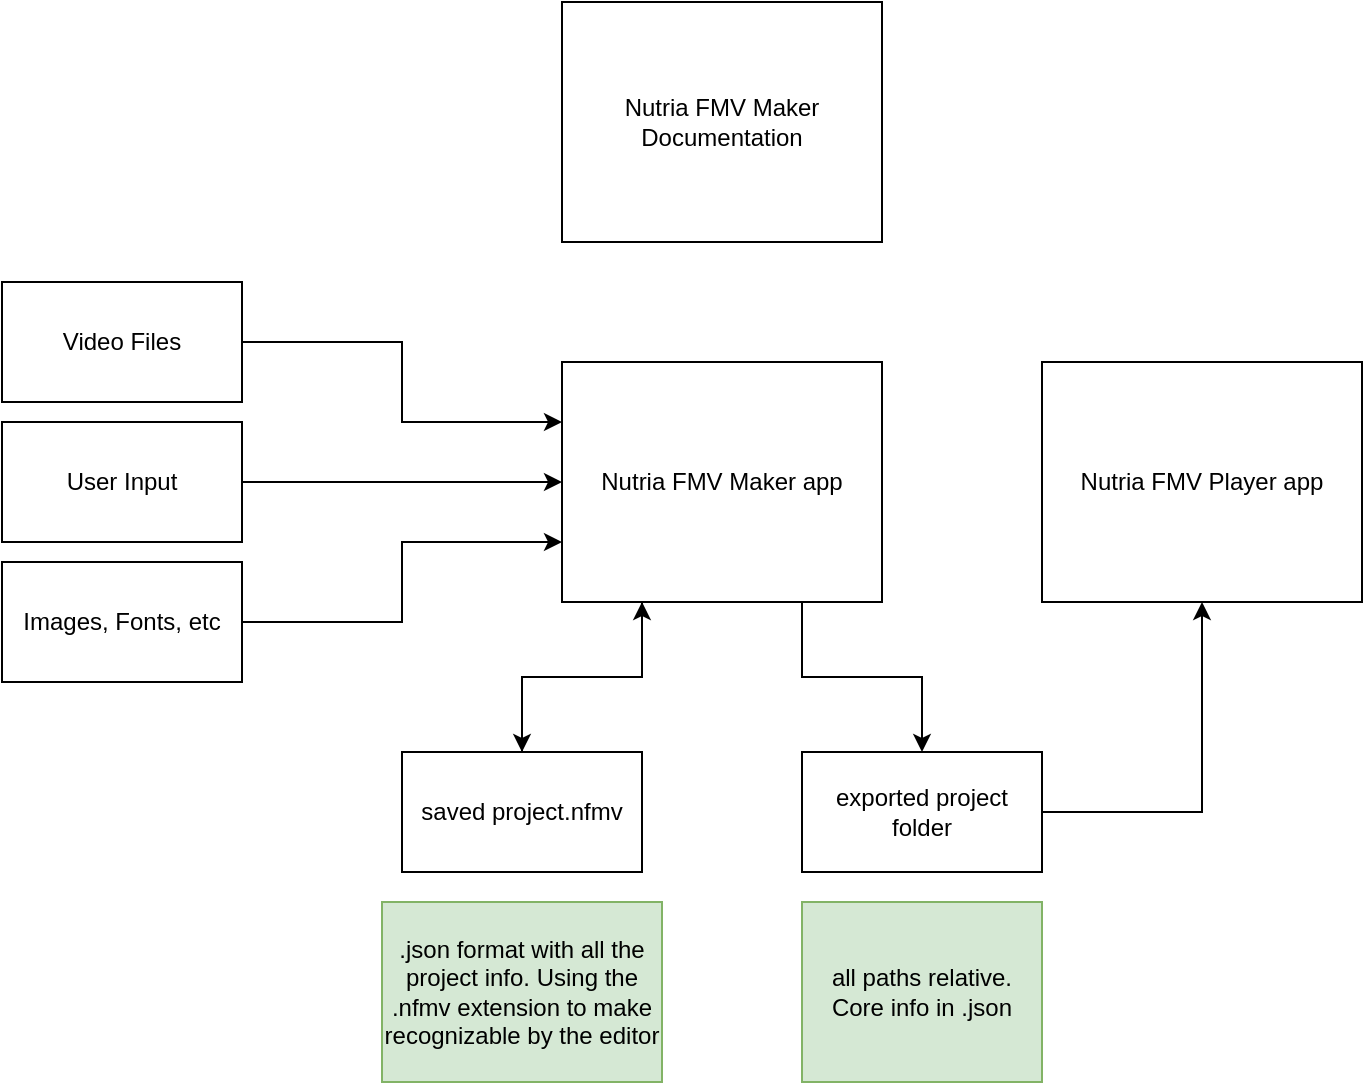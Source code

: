 <mxfile version="26.0.4" pages="7">
  <diagram name="Project I/O Diagram" id="bwomNliNOuAVBpmI9PKM">
    <mxGraphModel dx="1370" dy="884" grid="1" gridSize="10" guides="1" tooltips="1" connect="1" arrows="1" fold="1" page="1" pageScale="1" pageWidth="827" pageHeight="1169" math="0" shadow="0">
      <root>
        <mxCell id="0" />
        <mxCell id="1" parent="0" />
        <mxCell id="605EXHlJU6eF1WC1pBVh-27" style="edgeStyle=orthogonalEdgeStyle;rounded=0;orthogonalLoop=1;jettySize=auto;html=1;entryX=0.5;entryY=0;entryDx=0;entryDy=0;exitX=0.25;exitY=1;exitDx=0;exitDy=0;" parent="1" source="605EXHlJU6eF1WC1pBVh-9" target="605EXHlJU6eF1WC1pBVh-10" edge="1">
          <mxGeometry relative="1" as="geometry" />
        </mxCell>
        <mxCell id="605EXHlJU6eF1WC1pBVh-33" style="edgeStyle=orthogonalEdgeStyle;rounded=0;orthogonalLoop=1;jettySize=auto;html=1;exitX=0.75;exitY=1;exitDx=0;exitDy=0;entryX=0.5;entryY=0;entryDx=0;entryDy=0;" parent="1" source="605EXHlJU6eF1WC1pBVh-9" target="605EXHlJU6eF1WC1pBVh-31" edge="1">
          <mxGeometry relative="1" as="geometry" />
        </mxCell>
        <UserObject label="Nutria FMV Maker app" link="data:page/id,ftkUm2fUzvQZ_JgQ64c8" id="605EXHlJU6eF1WC1pBVh-9">
          <mxCell style="rounded=0;whiteSpace=wrap;html=1;" parent="1" vertex="1">
            <mxGeometry x="320" y="360" width="160" height="120" as="geometry" />
          </mxCell>
        </UserObject>
        <mxCell id="605EXHlJU6eF1WC1pBVh-26" style="edgeStyle=orthogonalEdgeStyle;rounded=0;orthogonalLoop=1;jettySize=auto;html=1;entryX=0.25;entryY=1;entryDx=0;entryDy=0;" parent="1" source="605EXHlJU6eF1WC1pBVh-10" target="605EXHlJU6eF1WC1pBVh-9" edge="1">
          <mxGeometry relative="1" as="geometry">
            <mxPoint x="360" y="490" as="targetPoint" />
          </mxGeometry>
        </mxCell>
        <mxCell id="605EXHlJU6eF1WC1pBVh-10" value="saved project.nfmv" style="rounded=0;whiteSpace=wrap;html=1;" parent="1" vertex="1">
          <mxGeometry x="240" y="555" width="120" height="60" as="geometry" />
        </mxCell>
        <mxCell id="605EXHlJU6eF1WC1pBVh-23" style="edgeStyle=orthogonalEdgeStyle;rounded=0;orthogonalLoop=1;jettySize=auto;html=1;entryX=0;entryY=0.75;entryDx=0;entryDy=0;" parent="1" source="605EXHlJU6eF1WC1pBVh-11" target="605EXHlJU6eF1WC1pBVh-9" edge="1">
          <mxGeometry relative="1" as="geometry" />
        </mxCell>
        <mxCell id="605EXHlJU6eF1WC1pBVh-11" value="Images, Fonts, etc" style="rounded=0;whiteSpace=wrap;html=1;" parent="1" vertex="1">
          <mxGeometry x="40" y="460" width="120" height="60" as="geometry" />
        </mxCell>
        <mxCell id="605EXHlJU6eF1WC1pBVh-12" value="Nutria FMV Player app" style="rounded=0;whiteSpace=wrap;html=1;" parent="1" vertex="1">
          <mxGeometry x="560" y="360" width="160" height="120" as="geometry" />
        </mxCell>
        <mxCell id="605EXHlJU6eF1WC1pBVh-25" style="edgeStyle=orthogonalEdgeStyle;rounded=0;orthogonalLoop=1;jettySize=auto;html=1;entryX=0;entryY=0.25;entryDx=0;entryDy=0;" parent="1" source="605EXHlJU6eF1WC1pBVh-13" target="605EXHlJU6eF1WC1pBVh-9" edge="1">
          <mxGeometry relative="1" as="geometry" />
        </mxCell>
        <mxCell id="605EXHlJU6eF1WC1pBVh-13" value="Video Files" style="rounded=0;whiteSpace=wrap;html=1;" parent="1" vertex="1">
          <mxGeometry x="40" y="320" width="120" height="60" as="geometry" />
        </mxCell>
        <mxCell id="605EXHlJU6eF1WC1pBVh-24" style="edgeStyle=orthogonalEdgeStyle;rounded=0;orthogonalLoop=1;jettySize=auto;html=1;entryX=0;entryY=0.5;entryDx=0;entryDy=0;" parent="1" source="605EXHlJU6eF1WC1pBVh-20" target="605EXHlJU6eF1WC1pBVh-9" edge="1">
          <mxGeometry relative="1" as="geometry" />
        </mxCell>
        <mxCell id="605EXHlJU6eF1WC1pBVh-20" value="User Input" style="rounded=0;whiteSpace=wrap;html=1;" parent="1" vertex="1">
          <mxGeometry x="40" y="390" width="120" height="60" as="geometry" />
        </mxCell>
        <mxCell id="605EXHlJU6eF1WC1pBVh-34" style="edgeStyle=orthogonalEdgeStyle;rounded=0;orthogonalLoop=1;jettySize=auto;html=1;entryX=0.5;entryY=1;entryDx=0;entryDy=0;exitX=1;exitY=0.5;exitDx=0;exitDy=0;" parent="1" source="605EXHlJU6eF1WC1pBVh-31" target="605EXHlJU6eF1WC1pBVh-12" edge="1">
          <mxGeometry relative="1" as="geometry" />
        </mxCell>
        <mxCell id="605EXHlJU6eF1WC1pBVh-31" value="exported project folder" style="rounded=0;whiteSpace=wrap;html=1;" parent="1" vertex="1">
          <mxGeometry x="440" y="555" width="120" height="60" as="geometry" />
        </mxCell>
        <mxCell id="CNdyfb8GZ7kcej6udKo_-6" value=".json format with all the project info. Using the .nfmv extension to make recognizable by the editor" style="text;html=1;align=center;verticalAlign=middle;whiteSpace=wrap;rounded=0;strokeColor=#82b366;fillColor=#d5e8d4;" vertex="1" parent="1">
          <mxGeometry x="230" y="630" width="140" height="90" as="geometry" />
        </mxCell>
        <mxCell id="CNdyfb8GZ7kcej6udKo_-8" value="all paths relative. Core info in .json" style="text;html=1;align=center;verticalAlign=middle;whiteSpace=wrap;rounded=0;strokeColor=#82b366;fillColor=#d5e8d4;" vertex="1" parent="1">
          <mxGeometry x="440" y="630" width="120" height="90" as="geometry" />
        </mxCell>
        <UserObject label="Nutria FMV Maker Documentation" link="data:page/id,ftkUm2fUzvQZ_JgQ64c8" id="7JG019pq7-LIR00ytjMW-1">
          <mxCell style="rounded=0;whiteSpace=wrap;html=1;" vertex="1" parent="1">
            <mxGeometry x="320" y="180" width="160" height="120" as="geometry" />
          </mxCell>
        </UserObject>
      </root>
    </mxGraphModel>
  </diagram>
  <diagram id="ftkUm2fUzvQZ_JgQ64c8" name="Nutria FMV Maker Interface">
    <mxGraphModel dx="1238" dy="884" grid="1" gridSize="10" guides="1" tooltips="1" connect="1" arrows="1" fold="1" page="1" pageScale="1" pageWidth="827" pageHeight="1169" math="0" shadow="0">
      <root>
        <mxCell id="0" />
        <mxCell id="1" parent="0" />
        <mxCell id="uc6dOHfwo0IsiOxjJAIg-5" style="edgeStyle=orthogonalEdgeStyle;rounded=0;orthogonalLoop=1;jettySize=auto;html=1;entryX=0.5;entryY=0;entryDx=0;entryDy=0;" parent="1" source="k94DQ16fe6CnckLdvWNl-1" target="k94DQ16fe6CnckLdvWNl-3" edge="1">
          <mxGeometry relative="1" as="geometry" />
        </mxCell>
        <mxCell id="wLpck0vsAtjDbVBVeoM3-2" style="edgeStyle=orthogonalEdgeStyle;rounded=0;orthogonalLoop=1;jettySize=auto;html=1;exitX=0.5;exitY=1;exitDx=0;exitDy=0;" edge="1" parent="1" source="k94DQ16fe6CnckLdvWNl-1" target="wLpck0vsAtjDbVBVeoM3-1">
          <mxGeometry relative="1" as="geometry" />
        </mxCell>
        <mxCell id="k94DQ16fe6CnckLdvWNl-1" value="Main Window" style="rounded=0;whiteSpace=wrap;html=1;" parent="1" vertex="1">
          <mxGeometry x="350" y="60" width="120" height="60" as="geometry" />
        </mxCell>
        <UserObject label="Menu Bar" link="data:page/id,c4Ivk-nhV2ZeYYU-3jdo" id="k94DQ16fe6CnckLdvWNl-3">
          <mxCell style="rounded=0;whiteSpace=wrap;html=1;" parent="1" vertex="1">
            <mxGeometry x="230" y="160" width="120" height="60" as="geometry" />
          </mxCell>
        </UserObject>
        <mxCell id="uc6dOHfwo0IsiOxjJAIg-22" style="edgeStyle=orthogonalEdgeStyle;rounded=0;orthogonalLoop=1;jettySize=auto;html=1;exitX=0.5;exitY=1;exitDx=0;exitDy=0;" parent="1" source="uc6dOHfwo0IsiOxjJAIg-4" target="k94DQ16fe6CnckLdvWNl-5" edge="1">
          <mxGeometry relative="1" as="geometry" />
        </mxCell>
        <UserObject label="Editor" link="data:page/id,dXxZUC4jKkT0r1Yprpxl" id="k94DQ16fe6CnckLdvWNl-5">
          <mxCell style="rounded=0;whiteSpace=wrap;html=1;" parent="1" vertex="1">
            <mxGeometry x="360" y="470" width="120" height="60" as="geometry" />
          </mxCell>
        </UserObject>
        <mxCell id="uc6dOHfwo0IsiOxjJAIg-23" style="edgeStyle=orthogonalEdgeStyle;rounded=0;orthogonalLoop=1;jettySize=auto;html=1;exitX=0.5;exitY=1;exitDx=0;exitDy=0;" parent="1" source="uc6dOHfwo0IsiOxjJAIg-4" target="k94DQ16fe6CnckLdvWNl-6" edge="1">
          <mxGeometry relative="1" as="geometry" />
        </mxCell>
        <mxCell id="k94DQ16fe6CnckLdvWNl-6" value="Video Player" style="rounded=0;whiteSpace=wrap;html=1;" parent="1" vertex="1">
          <mxGeometry x="540" y="470" width="120" height="60" as="geometry" />
        </mxCell>
        <mxCell id="uc6dOHfwo0IsiOxjJAIg-4" value="Draw On Top" style="rounded=0;whiteSpace=wrap;html=1;" parent="1" vertex="1">
          <mxGeometry x="470" y="290" width="120" height="60" as="geometry" />
        </mxCell>
        <mxCell id="uc6dOHfwo0IsiOxjJAIg-21" style="edgeStyle=orthogonalEdgeStyle;rounded=0;orthogonalLoop=1;jettySize=auto;html=1;exitX=0.5;exitY=1;exitDx=0;exitDy=0;" parent="1" source="uc6dOHfwo0IsiOxjJAIg-4" target="uc6dOHfwo0IsiOxjJAIg-14" edge="1">
          <mxGeometry relative="1" as="geometry" />
        </mxCell>
        <mxCell id="wLpck0vsAtjDbVBVeoM3-3" style="edgeStyle=orthogonalEdgeStyle;rounded=0;orthogonalLoop=1;jettySize=auto;html=1;entryX=0.5;entryY=0;entryDx=0;entryDy=0;" edge="1" parent="1" source="wLpck0vsAtjDbVBVeoM3-1" target="uc6dOHfwo0IsiOxjJAIg-4">
          <mxGeometry relative="1" as="geometry" />
        </mxCell>
        <mxCell id="wLpck0vsAtjDbVBVeoM3-1" value="&lt;span style=&quot;color: rgb(0, 0, 0); font-family: Helvetica; font-size: 12px; font-style: normal; font-variant-ligatures: normal; font-variant-caps: normal; font-weight: 400; letter-spacing: normal; orphans: 2; text-align: center; text-indent: 0px; text-transform: none; widows: 2; word-spacing: 0px; -webkit-text-stroke-width: 0px; white-space: normal; background-color: rgb(251, 251, 251); text-decoration-thickness: initial; text-decoration-style: initial; text-decoration-color: initial; display: inline !important; float: none;&quot;&gt;Slidable interface&lt;/span&gt;&lt;div&gt;&lt;span style=&quot;color: rgb(0, 0, 0); font-family: Helvetica; font-size: 12px; font-style: normal; font-variant-ligatures: normal; font-variant-caps: normal; font-weight: 400; letter-spacing: normal; orphans: 2; text-align: center; text-indent: 0px; text-transform: none; widows: 2; word-spacing: 0px; -webkit-text-stroke-width: 0px; white-space: normal; background-color: rgb(251, 251, 251); text-decoration-thickness: initial; text-decoration-style: initial; text-decoration-color: initial; display: inline !important; float: none;&quot;&gt;(Windows)&lt;/span&gt;&lt;/div&gt;" style="rounded=0;whiteSpace=wrap;html=1;" vertex="1" parent="1">
          <mxGeometry x="470" y="160" width="120" height="60" as="geometry" />
        </mxCell>
        <mxCell id="ZCTQkpTQAHGs90rYGnY8-3" value="" style="group" vertex="1" connectable="0" parent="1">
          <mxGeometry x="150" y="440" width="170" height="390" as="geometry" />
        </mxCell>
        <mxCell id="uc6dOHfwo0IsiOxjJAIg-15" value="" style="group" parent="ZCTQkpTQAHGs90rYGnY8-3" vertex="1" connectable="0">
          <mxGeometry y="30" width="170" height="360" as="geometry" />
        </mxCell>
        <mxCell id="uc6dOHfwo0IsiOxjJAIg-14" value="" style="rounded=0;whiteSpace=wrap;html=1;" parent="uc6dOHfwo0IsiOxjJAIg-15" vertex="1">
          <mxGeometry width="170" height="360" as="geometry" />
        </mxCell>
        <mxCell id="k94DQ16fe6CnckLdvWNl-4" value="Input Video Manager" style="rounded=0;whiteSpace=wrap;html=1;" parent="uc6dOHfwo0IsiOxjJAIg-15" vertex="1">
          <mxGeometry x="25" y="30" width="120" height="60" as="geometry" />
        </mxCell>
        <mxCell id="uc6dOHfwo0IsiOxjJAIg-1" value="Properties Editor" style="rounded=0;whiteSpace=wrap;html=1;" parent="uc6dOHfwo0IsiOxjJAIg-15" vertex="1">
          <mxGeometry x="25" y="110" width="120" height="60" as="geometry" />
        </mxCell>
        <mxCell id="uc6dOHfwo0IsiOxjJAIg-7" value="Preferences" style="rounded=0;whiteSpace=wrap;html=1;" parent="uc6dOHfwo0IsiOxjJAIg-15" vertex="1">
          <mxGeometry x="25" y="270" width="120" height="60" as="geometry" />
        </mxCell>
        <mxCell id="uc6dOHfwo0IsiOxjJAIg-13" value="Project Settings" style="rounded=0;whiteSpace=wrap;html=1;" parent="uc6dOHfwo0IsiOxjJAIg-15" vertex="1">
          <mxGeometry x="25" y="190" width="120" height="60" as="geometry" />
        </mxCell>
        <mxCell id="ZCTQkpTQAHGs90rYGnY8-2" value="Tabs" style="rounded=0;whiteSpace=wrap;html=1;" vertex="1" parent="ZCTQkpTQAHGs90rYGnY8-3">
          <mxGeometry width="60" height="30" as="geometry" />
        </mxCell>
      </root>
    </mxGraphModel>
  </diagram>
  <diagram id="c4Ivk-nhV2ZeYYU-3jdo" name="Menu Bar">
    <mxGraphModel dx="1370" dy="884" grid="1" gridSize="10" guides="1" tooltips="1" connect="1" arrows="1" fold="1" page="1" pageScale="1" pageWidth="827" pageHeight="1169" math="0" shadow="0">
      <root>
        <mxCell id="0" />
        <mxCell id="1" parent="0" />
        <mxCell id="iiUQpuaNSUiQ06r0HCtc-8" style="edgeStyle=orthogonalEdgeStyle;rounded=0;orthogonalLoop=1;jettySize=auto;html=1;entryX=0.5;entryY=0;entryDx=0;entryDy=0;" parent="1" source="iiUQpuaNSUiQ06r0HCtc-1" target="iiUQpuaNSUiQ06r0HCtc-7" edge="1">
          <mxGeometry relative="1" as="geometry" />
        </mxCell>
        <mxCell id="iiUQpuaNSUiQ06r0HCtc-1" value="Nutria FMV Maker Logo" style="rounded=0;whiteSpace=wrap;html=1;" parent="1" vertex="1">
          <mxGeometry x="69" y="240" width="120" height="60" as="geometry" />
        </mxCell>
        <mxCell id="XOE1XxXIy69ydTnoC1y8-1" style="edgeStyle=orthogonalEdgeStyle;rounded=0;orthogonalLoop=1;jettySize=auto;html=1;entryX=0.5;entryY=0;entryDx=0;entryDy=0;" parent="1" source="iiUQpuaNSUiQ06r0HCtc-2" target="iiUQpuaNSUiQ06r0HCtc-9" edge="1">
          <mxGeometry relative="1" as="geometry" />
        </mxCell>
        <mxCell id="iiUQpuaNSUiQ06r0HCtc-2" value="File" style="rounded=0;whiteSpace=wrap;html=1;" parent="1" vertex="1">
          <mxGeometry x="219" y="240" width="120" height="60" as="geometry" />
        </mxCell>
        <mxCell id="XOE1XxXIy69ydTnoC1y8-2" style="edgeStyle=orthogonalEdgeStyle;rounded=0;orthogonalLoop=1;jettySize=auto;html=1;entryX=0.5;entryY=0;entryDx=0;entryDy=0;" parent="1" source="iiUQpuaNSUiQ06r0HCtc-3" target="ekJJOEYa0RjJwu02FCAw-3" edge="1">
          <mxGeometry relative="1" as="geometry" />
        </mxCell>
        <mxCell id="iiUQpuaNSUiQ06r0HCtc-3" value="Edit" style="rounded=0;whiteSpace=wrap;html=1;" parent="1" vertex="1">
          <mxGeometry x="359" y="240" width="120" height="60" as="geometry" />
        </mxCell>
        <mxCell id="XOE1XxXIy69ydTnoC1y8-3" style="edgeStyle=orthogonalEdgeStyle;rounded=0;orthogonalLoop=1;jettySize=auto;html=1;entryX=0.5;entryY=0;entryDx=0;entryDy=0;" parent="1" source="iiUQpuaNSUiQ06r0HCtc-4" target="SLF1AlkFsLygT09yig0Y-1" edge="1">
          <mxGeometry relative="1" as="geometry" />
        </mxCell>
        <mxCell id="iiUQpuaNSUiQ06r0HCtc-4" value="View" style="rounded=0;whiteSpace=wrap;html=1;" parent="1" vertex="1">
          <mxGeometry x="500" y="240" width="120" height="60" as="geometry" />
        </mxCell>
        <mxCell id="iiUQpuaNSUiQ06r0HCtc-5" value="Help" style="rounded=0;whiteSpace=wrap;html=1;" parent="1" vertex="1">
          <mxGeometry x="639" y="240" width="120" height="60" as="geometry" />
        </mxCell>
        <mxCell id="iiUQpuaNSUiQ06r0HCtc-7" value="Project Name&lt;div&gt;Project Subtitle&lt;br&gt;&lt;div&gt;Release Version&lt;/div&gt;&lt;div&gt;Release Date&lt;/div&gt;&lt;div&gt;GitHub Link&lt;/div&gt;&lt;/div&gt;" style="rounded=1;whiteSpace=wrap;html=1;" parent="1" vertex="1">
          <mxGeometry x="69" y="350" width="120" height="130" as="geometry" />
        </mxCell>
        <mxCell id="iiUQpuaNSUiQ06r0HCtc-9" value="New Project" style="rounded=0;whiteSpace=wrap;html=1;" parent="1" vertex="1">
          <mxGeometry x="219" y="350" width="120" height="60" as="geometry" />
        </mxCell>
        <mxCell id="iiUQpuaNSUiQ06r0HCtc-11" value="Load Project" style="rounded=0;whiteSpace=wrap;html=1;" parent="1" vertex="1">
          <mxGeometry x="219" y="430" width="120" height="60" as="geometry" />
        </mxCell>
        <mxCell id="iiUQpuaNSUiQ06r0HCtc-12" value="Save Project" style="rounded=0;whiteSpace=wrap;html=1;" parent="1" vertex="1">
          <mxGeometry x="218" y="585" width="120" height="60" as="geometry" />
        </mxCell>
        <mxCell id="iiUQpuaNSUiQ06r0HCtc-13" value="Save Project as" style="rounded=0;whiteSpace=wrap;html=1;" parent="1" vertex="1">
          <mxGeometry x="218" y="660" width="120" height="60" as="geometry" />
        </mxCell>
        <mxCell id="ekJJOEYa0RjJwu02FCAw-1" value="Recent Projects &amp;gt;" style="rounded=0;whiteSpace=wrap;html=1;shadow=0;glass=0;" parent="1" vertex="1">
          <mxGeometry x="218" y="510" width="120" height="60" as="geometry" />
        </mxCell>
        <mxCell id="ekJJOEYa0RjJwu02FCAw-2" value="Exit" style="rounded=0;whiteSpace=wrap;html=1;" parent="1" vertex="1">
          <mxGeometry x="218" y="740" width="120" height="60" as="geometry" />
        </mxCell>
        <mxCell id="ekJJOEYa0RjJwu02FCAw-3" value="Undo (Ctrl + z)" style="rounded=0;whiteSpace=wrap;html=1;" parent="1" vertex="1">
          <mxGeometry x="359" y="350" width="120" height="60" as="geometry" />
        </mxCell>
        <mxCell id="ekJJOEYa0RjJwu02FCAw-4" value="Redo (ctrl + shift + z)" style="rounded=0;whiteSpace=wrap;html=1;" parent="1" vertex="1">
          <mxGeometry x="359" y="430" width="120" height="60" as="geometry" />
        </mxCell>
        <mxCell id="SLF1AlkFsLygT09yig0Y-1" value="Language &amp;gt;" style="rounded=0;whiteSpace=wrap;html=1;" parent="1" vertex="1">
          <mxGeometry x="500" y="350" width="120" height="60" as="geometry" />
        </mxCell>
        <mxCell id="SLF1AlkFsLygT09yig0Y-2" value="Dark Theme" style="rounded=0;whiteSpace=wrap;html=1;" parent="1" vertex="1">
          <mxGeometry x="500" y="430" width="120" height="60" as="geometry" />
        </mxCell>
        <mxCell id="SLF1AlkFsLygT09yig0Y-3" value="Light Theme" style="rounded=0;whiteSpace=wrap;html=1;" parent="1" vertex="1">
          <mxGeometry x="499" y="510" width="120" height="60" as="geometry" />
        </mxCell>
        <mxCell id="SLF1AlkFsLygT09yig0Y-4" value="(greyed out)&lt;br&gt;Custom Theme" style="rounded=0;whiteSpace=wrap;html=1;" parent="1" vertex="1">
          <mxGeometry x="499" y="585" width="120" height="60" as="geometry" />
        </mxCell>
        <mxCell id="SLF1AlkFsLygT09yig0Y-5" value="Properties Bar (T)" style="rounded=0;whiteSpace=wrap;html=1;" parent="1" vertex="1">
          <mxGeometry x="499" y="660" width="120" height="60" as="geometry" />
        </mxCell>
        <mxCell id="IJUGxGMULoPdTkeLzPGs-1" value="Video Player (N)" style="rounded=0;whiteSpace=wrap;html=1;" parent="1" vertex="1">
          <mxGeometry x="498" y="740" width="120" height="60" as="geometry" />
        </mxCell>
        <mxCell id="IJUGxGMULoPdTkeLzPGs-8" style="edgeStyle=orthogonalEdgeStyle;rounded=0;orthogonalLoop=1;jettySize=auto;html=1;entryX=0;entryY=0.5;entryDx=0;entryDy=0;" parent="1" source="IJUGxGMULoPdTkeLzPGs-2" target="iiUQpuaNSUiQ06r0HCtc-7" edge="1">
          <mxGeometry relative="1" as="geometry">
            <Array as="points">
              <mxPoint x="800" y="380" />
              <mxPoint x="800" y="190" />
              <mxPoint x="49" y="190" />
              <mxPoint x="49" y="415" />
            </Array>
          </mxGeometry>
        </mxCell>
        <mxCell id="IJUGxGMULoPdTkeLzPGs-2" value="About Nutria FMV Maker" style="rounded=0;whiteSpace=wrap;html=1;" parent="1" vertex="1">
          <mxGeometry x="639" y="350" width="120" height="60" as="geometry" />
        </mxCell>
        <mxCell id="IJUGxGMULoPdTkeLzPGs-10" value="Documentation" style="rounded=0;whiteSpace=wrap;html=1;fillColor=#dae8fc;strokeColor=#6c8ebf;" parent="1" vertex="1">
          <mxGeometry x="639" y="430" width="120" height="60" as="geometry" />
        </mxCell>
        <mxCell id="IJUGxGMULoPdTkeLzPGs-11" value="Github" style="rounded=0;whiteSpace=wrap;html=1;fillColor=#dae8fc;strokeColor=#6c8ebf;" parent="1" vertex="1">
          <mxGeometry x="639" y="510" width="120" height="60" as="geometry" />
        </mxCell>
        <mxCell id="XOE1XxXIy69ydTnoC1y8-4" value="Preferences" style="rounded=0;whiteSpace=wrap;html=1;" parent="1" vertex="1">
          <mxGeometry x="359" y="585" width="120" height="60" as="geometry" />
        </mxCell>
        <mxCell id="Z4V8ckCm1hgdBowvdnv8-1" value="Project Settings" style="rounded=0;whiteSpace=wrap;html=1;" parent="1" vertex="1">
          <mxGeometry x="359" y="510" width="120" height="60" as="geometry" />
        </mxCell>
      </root>
    </mxGraphModel>
  </diagram>
  <diagram id="SXnlP7pecL_iUSXc5OVL" name="Keyboard shortcuts">
    <mxGraphModel dx="1370" dy="884" grid="1" gridSize="10" guides="1" tooltips="1" connect="1" arrows="1" fold="1" page="1" pageScale="1" pageWidth="827" pageHeight="1169" math="0" shadow="0">
      <root>
        <mxCell id="0" />
        <mxCell id="1" parent="0" />
        <mxCell id="81ddwRE_iiZz9DiOYJiI-2" value="Window" style="rounded=0;whiteSpace=wrap;html=1;" vertex="1" parent="1">
          <mxGeometry x="320" y="100" width="120" height="60" as="geometry" />
        </mxCell>
        <mxCell id="81ddwRE_iiZz9DiOYJiI-3" value="Grid Canvas" style="rounded=0;whiteSpace=wrap;html=1;" vertex="1" parent="1">
          <mxGeometry x="320" y="330" width="120" height="60" as="geometry" />
        </mxCell>
        <mxCell id="81ddwRE_iiZz9DiOYJiI-5" value="ctrl + z" style="rounded=0;whiteSpace=wrap;html=1;fillColor=#e1d5e7;strokeColor=#9673a6;" vertex="1" parent="1">
          <mxGeometry x="30" y="220" width="120" height="60" as="geometry" />
        </mxCell>
        <mxCell id="81ddwRE_iiZz9DiOYJiI-6" value="ctrl + shift + z" style="rounded=0;whiteSpace=wrap;html=1;fillColor=#e1d5e7;strokeColor=#9673a6;" vertex="1" parent="1">
          <mxGeometry x="180" y="220" width="120" height="60" as="geometry" />
        </mxCell>
        <mxCell id="81ddwRE_iiZz9DiOYJiI-7" value="ctrl + a ?&lt;div&gt;&lt;br&gt;&lt;/div&gt;&lt;div&gt;select all, deselect all if all selected&lt;/div&gt;" style="rounded=0;whiteSpace=wrap;html=1;" vertex="1" parent="1">
          <mxGeometry x="170" y="410" width="120" height="80" as="geometry" />
        </mxCell>
        <mxCell id="81ddwRE_iiZz9DiOYJiI-8" value="f&lt;div&gt;&lt;br&gt;&lt;/div&gt;&lt;div&gt;frame selected / frame all&lt;/div&gt;" style="rounded=0;whiteSpace=wrap;html=1;" vertex="1" parent="1">
          <mxGeometry x="20" y="410" width="120" height="80" as="geometry" />
        </mxCell>
        <mxCell id="81ddwRE_iiZz9DiOYJiI-10" value="+&lt;div&gt;&lt;br&gt;&lt;/div&gt;&lt;div&gt;zoom in&lt;/div&gt;" style="rounded=0;whiteSpace=wrap;html=1;" vertex="1" parent="1">
          <mxGeometry x="310" y="410" width="120" height="80" as="geometry" />
        </mxCell>
        <mxCell id="81ddwRE_iiZz9DiOYJiI-11" value="-&lt;div&gt;&lt;br&gt;&lt;/div&gt;&lt;div&gt;zoom out&lt;/div&gt;" style="rounded=0;whiteSpace=wrap;html=1;" vertex="1" parent="1">
          <mxGeometry x="450" y="410" width="120" height="80" as="geometry" />
        </mxCell>
        <mxCell id="81ddwRE_iiZz9DiOYJiI-12" value="ctrl + shift + z" style="rounded=0;whiteSpace=wrap;html=1;fillColor=#e1d5e7;strokeColor=#9673a6;" vertex="1" parent="1">
          <mxGeometry x="320" y="220" width="120" height="60" as="geometry" />
        </mxCell>
        <mxCell id="81ddwRE_iiZz9DiOYJiI-13" value="f2&lt;div&gt;&lt;br&gt;&lt;/div&gt;&lt;div&gt;rename active&lt;/div&gt;" style="rounded=0;whiteSpace=wrap;html=1;fillColor=#ffe6cc;strokeColor=#d79b00;" vertex="1" parent="1">
          <mxGeometry x="450" y="510" width="120" height="80" as="geometry" />
        </mxCell>
        <mxCell id="81ddwRE_iiZz9DiOYJiI-14" value="delete&lt;div&gt;&lt;br&gt;&lt;/div&gt;&lt;div&gt;remove selected&lt;/div&gt;" style="rounded=0;whiteSpace=wrap;html=1;fillColor=#ffe6cc;strokeColor=#d79b00;" vertex="1" parent="1">
          <mxGeometry x="20" y="510" width="120" height="80" as="geometry" />
        </mxCell>
        <mxCell id="81ddwRE_iiZz9DiOYJiI-15" value="?&lt;div&gt;&lt;br&gt;&lt;/div&gt;&lt;div&gt;expand/collapse selected&lt;/div&gt;" style="rounded=0;whiteSpace=wrap;html=1;" vertex="1" parent="1">
          <mxGeometry x="170" y="510" width="120" height="80" as="geometry" />
        </mxCell>
        <mxCell id="81ddwRE_iiZz9DiOYJiI-16" value="?&lt;div&gt;&lt;br&gt;&lt;/div&gt;&lt;div&gt;new node&lt;/div&gt;" style="rounded=0;whiteSpace=wrap;html=1;fillColor=#ffe6cc;strokeColor=#d79b00;" vertex="1" parent="1">
          <mxGeometry x="310" y="510" width="120" height="80" as="geometry" />
        </mxCell>
        <mxCell id="81ddwRE_iiZz9DiOYJiI-17" value="?&lt;div&gt;&lt;br&gt;&lt;/div&gt;&lt;div&gt;expand/collapse&lt;/div&gt;&lt;div&gt;left sidebar&lt;/div&gt;" style="rounded=0;whiteSpace=wrap;html=1;" vertex="1" parent="1">
          <mxGeometry x="460" y="220" width="120" height="80" as="geometry" />
        </mxCell>
        <mxCell id="81ddwRE_iiZz9DiOYJiI-18" value="?&lt;div&gt;&lt;br&gt;&lt;/div&gt;&lt;div&gt;expand/collapse&lt;/div&gt;&lt;div&gt;player&lt;/div&gt;" style="rounded=0;whiteSpace=wrap;html=1;" vertex="1" parent="1">
          <mxGeometry x="600" y="220" width="120" height="80" as="geometry" />
        </mxCell>
        <mxCell id="81ddwRE_iiZz9DiOYJiI-19" value="arrow keys&lt;div&gt;&lt;br&gt;&lt;/div&gt;&lt;div&gt;move view&lt;/div&gt;" style="rounded=0;whiteSpace=wrap;html=1;" vertex="1" parent="1">
          <mxGeometry x="590" y="410" width="120" height="80" as="geometry" />
        </mxCell>
        <mxCell id="81ddwRE_iiZz9DiOYJiI-20" value="&lt;div&gt;?&lt;/div&gt;&lt;div&gt;&lt;br&gt;&lt;/div&gt;toggle preferences" style="rounded=0;whiteSpace=wrap;html=1;" vertex="1" parent="1">
          <mxGeometry x="590" y="510" width="120" height="80" as="geometry" />
        </mxCell>
      </root>
    </mxGraphModel>
  </diagram>
  <diagram id="dXxZUC4jKkT0r1Yprpxl" name="Editor">
    <mxGraphModel dx="1238" dy="884" grid="1" gridSize="10" guides="1" tooltips="1" connect="1" arrows="1" fold="1" page="1" pageScale="1" pageWidth="827" pageHeight="1169" math="0" shadow="0">
      <root>
        <mxCell id="0" />
        <mxCell id="1" parent="0" />
        <mxCell id="6cC1Bxfl5toMPaEK88A_-2" style="edgeStyle=orthogonalEdgeStyle;rounded=0;orthogonalLoop=1;jettySize=auto;html=1;exitX=0.5;exitY=1;exitDx=0;exitDy=0;entryX=0.5;entryY=0;entryDx=0;entryDy=0;" edge="1" parent="1" source="O5WnqSpJg0xXWlhd-5Hd-1" target="O5WnqSpJg0xXWlhd-5Hd-2">
          <mxGeometry relative="1" as="geometry" />
        </mxCell>
        <mxCell id="O5WnqSpJg0xXWlhd-5Hd-1" value="&quot;Infinite&quot; Grid" style="rounded=0;whiteSpace=wrap;html=1;" vertex="1" parent="1">
          <mxGeometry x="390" y="190" width="120" height="60" as="geometry" />
        </mxCell>
        <UserObject label="Nodes" link="data:page/id,JJxz5HBgZNmi6CThbs2F" id="O5WnqSpJg0xXWlhd-5Hd-2">
          <mxCell style="rounded=0;whiteSpace=wrap;html=1;" vertex="1" parent="1">
            <mxGeometry x="390" y="290" width="120" height="60" as="geometry" />
          </mxCell>
        </UserObject>
        <mxCell id="h2-UNFv-ET_qb4ekhqqj-1" value="Grid Provider" style="rhombus;whiteSpace=wrap;html=1;" vertex="1" parent="1">
          <mxGeometry x="50" y="180" width="150" height="80" as="geometry" />
        </mxCell>
        <mxCell id="h2-UNFv-ET_qb4ekhqqj-9" style="edgeStyle=orthogonalEdgeStyle;rounded=0;orthogonalLoop=1;jettySize=auto;html=1;exitX=1;exitY=0.5;exitDx=0;exitDy=0;entryX=0;entryY=0.5;entryDx=0;entryDy=0;" edge="1" parent="1" source="h2-UNFv-ET_qb4ekhqqj-3" target="O5WnqSpJg0xXWlhd-5Hd-2">
          <mxGeometry relative="1" as="geometry" />
        </mxCell>
        <mxCell id="h2-UNFv-ET_qb4ekhqqj-10" value="Nodes List" style="edgeLabel;html=1;align=center;verticalAlign=middle;resizable=0;points=[];" vertex="1" connectable="0" parent="h2-UNFv-ET_qb4ekhqqj-9">
          <mxGeometry x="0.026" y="-2" relative="1" as="geometry">
            <mxPoint as="offset" />
          </mxGeometry>
        </mxCell>
        <mxCell id="h2-UNFv-ET_qb4ekhqqj-3" value="Nodes Provider" style="rhombus;whiteSpace=wrap;html=1;" vertex="1" parent="1">
          <mxGeometry x="50" y="280" width="150" height="80" as="geometry" />
        </mxCell>
        <mxCell id="h2-UNFv-ET_qb4ekhqqj-6" value="" style="endArrow=classic;html=1;rounded=0;entryX=0;entryY=0.5;entryDx=0;entryDy=0;exitX=1;exitY=0.5;exitDx=0;exitDy=0;" edge="1" parent="1" source="h2-UNFv-ET_qb4ekhqqj-1" target="O5WnqSpJg0xXWlhd-5Hd-1">
          <mxGeometry relative="1" as="geometry">
            <mxPoint x="200" y="220" as="sourcePoint" />
            <mxPoint x="300" y="220" as="targetPoint" />
          </mxGeometry>
        </mxCell>
        <mxCell id="h2-UNFv-ET_qb4ekhqqj-7" value="Label" style="edgeLabel;resizable=0;html=1;;align=center;verticalAlign=middle;" connectable="0" vertex="1" parent="h2-UNFv-ET_qb4ekhqqj-6">
          <mxGeometry relative="1" as="geometry" />
        </mxCell>
        <mxCell id="h2-UNFv-ET_qb4ekhqqj-8" value="TransformationController" style="edgeLabel;html=1;align=center;verticalAlign=middle;resizable=0;points=[];" vertex="1" connectable="0" parent="h2-UNFv-ET_qb4ekhqqj-6">
          <mxGeometry x="0.013" y="1" relative="1" as="geometry">
            <mxPoint as="offset" />
          </mxGeometry>
        </mxCell>
      </root>
    </mxGraphModel>
  </diagram>
  <diagram id="JJxz5HBgZNmi6CThbs2F" name="Nodes">
    <mxGraphModel dx="1607" dy="875" grid="1" gridSize="10" guides="1" tooltips="1" connect="1" arrows="1" fold="1" page="1" pageScale="1" pageWidth="827" pageHeight="1169" math="0" shadow="0">
      <root>
        <mxCell id="0" />
        <mxCell id="1" parent="0" />
        <mxCell id="XDfoqQMEUoAHveLI48bT-7" style="edgeStyle=orthogonalEdgeStyle;rounded=0;orthogonalLoop=1;jettySize=auto;html=1;entryX=0.5;entryY=0;entryDx=0;entryDy=0;" parent="1" source="x6vjurRIkqBlGw5VeQFK-2" target="x6vjurRIkqBlGw5VeQFK-9" edge="1">
          <mxGeometry relative="1" as="geometry" />
        </mxCell>
        <mxCell id="XDfoqQMEUoAHveLI48bT-8" style="edgeStyle=orthogonalEdgeStyle;rounded=0;orthogonalLoop=1;jettySize=auto;html=1;entryX=0.5;entryY=0;entryDx=0;entryDy=0;" parent="1" source="x6vjurRIkqBlGw5VeQFK-2" target="x6vjurRIkqBlGw5VeQFK-6" edge="1">
          <mxGeometry relative="1" as="geometry" />
        </mxCell>
        <mxCell id="x6vjurRIkqBlGw5VeQFK-2" value="Node" style="swimlane;fontStyle=0;childLayout=stackLayout;horizontal=1;startSize=30;horizontalStack=0;resizeParent=1;resizeParentMax=0;resizeLast=0;collapsible=1;marginBottom=0;whiteSpace=wrap;html=1;" parent="1" vertex="1">
          <mxGeometry x="344" y="50" width="140" height="90" as="geometry" />
        </mxCell>
        <mxCell id="x6vjurRIkqBlGw5VeQFK-3" value="&lt;b&gt;String &lt;/b&gt;ID" style="text;strokeColor=none;fillColor=none;align=left;verticalAlign=middle;spacingLeft=4;spacingRight=4;overflow=hidden;points=[[0,0.5],[1,0.5]];portConstraint=eastwest;rotatable=0;whiteSpace=wrap;html=1;" parent="x6vjurRIkqBlGw5VeQFK-2" vertex="1">
          <mxGeometry y="30" width="140" height="30" as="geometry" />
        </mxCell>
        <mxCell id="x6vjurRIkqBlGw5VeQFK-4" value="&lt;b&gt;Offset &lt;/b&gt;Position" style="text;strokeColor=none;fillColor=none;align=left;verticalAlign=middle;spacingLeft=4;spacingRight=4;overflow=hidden;points=[[0,0.5],[1,0.5]];portConstraint=eastwest;rotatable=0;whiteSpace=wrap;html=1;" parent="x6vjurRIkqBlGw5VeQFK-2" vertex="1">
          <mxGeometry y="60" width="140" height="30" as="geometry" />
        </mxCell>
        <mxCell id="bYKn1eIVI58dN8hklBQs-9" style="edgeStyle=orthogonalEdgeStyle;rounded=0;orthogonalLoop=1;jettySize=auto;html=1;" edge="1" parent="1" source="x6vjurRIkqBlGw5VeQFK-6" target="x6vjurRIkqBlGw5VeQFK-18">
          <mxGeometry relative="1" as="geometry" />
        </mxCell>
        <mxCell id="bYKn1eIVI58dN8hklBQs-10" style="edgeStyle=orthogonalEdgeStyle;rounded=0;orthogonalLoop=1;jettySize=auto;html=1;entryX=0.5;entryY=0;entryDx=0;entryDy=0;" edge="1" parent="1" source="x6vjurRIkqBlGw5VeQFK-6" target="x6vjurRIkqBlGw5VeQFK-15">
          <mxGeometry relative="1" as="geometry" />
        </mxCell>
        <mxCell id="x6vjurRIkqBlGw5VeQFK-6" value="Base Node" style="swimlane;fontStyle=0;childLayout=stackLayout;horizontal=1;startSize=30;horizontalStack=0;resizeParent=1;resizeParentMax=0;resizeLast=0;collapsible=1;marginBottom=0;whiteSpace=wrap;html=1;" parent="1" vertex="1">
          <mxGeometry x="306" y="300" width="216" height="220" as="geometry">
            <mxRectangle x="344" y="300" width="100" height="30" as="alternateBounds" />
          </mxGeometry>
        </mxCell>
        <mxCell id="x6vjurRIkqBlGw5VeQFK-8" value="&lt;b&gt;List Output &lt;/b&gt;outputs" style="text;strokeColor=none;fillColor=none;align=left;verticalAlign=middle;spacingLeft=4;spacingRight=4;overflow=hidden;points=[[0,0.5],[1,0.5]];portConstraint=eastwest;rotatable=0;whiteSpace=wrap;html=1;" parent="x6vjurRIkqBlGw5VeQFK-6" vertex="1">
          <mxGeometry y="30" width="216" height="30" as="geometry" />
        </mxCell>
        <mxCell id="XDfoqQMEUoAHveLI48bT-2" value="&lt;b&gt;Int&amp;nbsp;&lt;/b&gt;Swatch (custom color)" style="text;strokeColor=none;fillColor=none;align=left;verticalAlign=middle;spacingLeft=4;spacingRight=4;overflow=hidden;points=[[0,0.5],[1,0.5]];portConstraint=eastwest;rotatable=0;whiteSpace=wrap;html=1;" parent="x6vjurRIkqBlGw5VeQFK-6" vertex="1">
          <mxGeometry y="60" width="216" height="40" as="geometry" />
        </mxCell>
        <mxCell id="b93zcLWgFiYcbdx4HLJl-3" value="&lt;b&gt;Bool &lt;/b&gt;isExpanded" style="text;strokeColor=none;fillColor=none;align=left;verticalAlign=middle;spacingLeft=4;spacingRight=4;overflow=hidden;points=[[0,0.5],[1,0.5]];portConstraint=eastwest;rotatable=0;whiteSpace=wrap;html=1;" parent="x6vjurRIkqBlGw5VeQFK-6" vertex="1">
          <mxGeometry y="100" width="216" height="30" as="geometry" />
        </mxCell>
        <mxCell id="b93zcLWgFiYcbdx4HLJl-2" value="&lt;b&gt;Double &lt;/b&gt;NodeWidth" style="text;strokeColor=none;fillColor=none;align=left;verticalAlign=middle;spacingLeft=4;spacingRight=4;overflow=hidden;points=[[0,0.5],[1,0.5]];portConstraint=eastwest;rotatable=0;whiteSpace=wrap;html=1;" parent="x6vjurRIkqBlGw5VeQFK-6" vertex="1">
          <mxGeometry y="130" width="216" height="30" as="geometry" />
        </mxCell>
        <mxCell id="b93zcLWgFiYcbdx4HLJl-7" value="&lt;b&gt;String?&amp;nbsp;&lt;/b&gt;NodeName" style="text;strokeColor=none;fillColor=none;align=left;verticalAlign=middle;spacingLeft=4;spacingRight=4;overflow=hidden;points=[[0,0.5],[1,0.5]];portConstraint=eastwest;rotatable=0;whiteSpace=wrap;html=1;" parent="x6vjurRIkqBlGw5VeQFK-6" vertex="1">
          <mxGeometry y="160" width="216" height="30" as="geometry" />
        </mxCell>
        <mxCell id="b93zcLWgFiYcbdx4HLJl-35" value="&lt;b&gt;Offset get&amp;nbsp;&lt;/b&gt;InputOffsetFromTopLeft" style="text;strokeColor=none;fillColor=none;align=left;verticalAlign=middle;spacingLeft=4;spacingRight=4;overflow=hidden;points=[[0,0.5],[1,0.5]];portConstraint=eastwest;rotatable=0;whiteSpace=wrap;html=1;" parent="x6vjurRIkqBlGw5VeQFK-6" vertex="1">
          <mxGeometry y="190" width="216" height="30" as="geometry" />
        </mxCell>
        <mxCell id="x6vjurRIkqBlGw5VeQFK-9" value="Start Node" style="swimlane;fontStyle=0;childLayout=stackLayout;horizontal=1;startSize=30;horizontalStack=0;resizeParent=1;resizeParentMax=0;resizeLast=0;collapsible=1;marginBottom=0;whiteSpace=wrap;html=1;" parent="1" vertex="1">
          <mxGeometry x="-20" y="190" width="140" height="60" as="geometry" />
        </mxCell>
        <mxCell id="x6vjurRIkqBlGw5VeQFK-11" value="&lt;b&gt;Output&lt;/b&gt;" style="text;strokeColor=none;fillColor=none;align=left;verticalAlign=middle;spacingLeft=4;spacingRight=4;overflow=hidden;points=[[0,0.5],[1,0.5]];portConstraint=eastwest;rotatable=0;whiteSpace=wrap;html=1;" parent="x6vjurRIkqBlGw5VeQFK-9" vertex="1">
          <mxGeometry y="30" width="140" height="30" as="geometry" />
        </mxCell>
        <mxCell id="WCdsgLj1mMmY6XDbX0oG-27" style="edgeStyle=orthogonalEdgeStyle;rounded=0;orthogonalLoop=1;jettySize=auto;html=1;" parent="1" source="x6vjurRIkqBlGw5VeQFK-12" target="WCdsgLj1mMmY6XDbX0oG-23" edge="1">
          <mxGeometry relative="1" as="geometry" />
        </mxCell>
        <mxCell id="x6vjurRIkqBlGw5VeQFK-12" value="Video Node" style="swimlane;fontStyle=0;childLayout=stackLayout;horizontal=1;startSize=30;horizontalStack=0;resizeParent=1;resizeParentMax=0;resizeLast=0;collapsible=1;marginBottom=0;whiteSpace=wrap;html=1;" parent="1" vertex="1">
          <mxGeometry x="200" y="600" width="170" height="100" as="geometry" />
        </mxCell>
        <mxCell id="hMXOBBmFXp-WCfciD9uC-2" value="&lt;b&gt;String&amp;nbsp;&lt;/b&gt;VideoDataId" style="text;strokeColor=none;fillColor=none;align=left;verticalAlign=middle;spacingLeft=4;spacingRight=4;overflow=hidden;points=[[0,0.5],[1,0.5]];portConstraint=eastwest;rotatable=0;whiteSpace=wrap;html=1;" parent="x6vjurRIkqBlGw5VeQFK-12" vertex="1">
          <mxGeometry y="30" width="170" height="30" as="geometry" />
        </mxCell>
        <mxCell id="b93zcLWgFiYcbdx4HLJl-6" value="&lt;b&gt;Map&amp;lt;String, dynamic&amp;gt;&amp;nbsp;&lt;/b&gt;Overrides" style="text;strokeColor=none;fillColor=none;align=left;verticalAlign=middle;spacingLeft=4;spacingRight=4;overflow=hidden;points=[[0,0.5],[1,0.5]];portConstraint=eastwest;rotatable=0;whiteSpace=wrap;html=1;" parent="x6vjurRIkqBlGw5VeQFK-12" vertex="1">
          <mxGeometry y="60" width="170" height="40" as="geometry" />
        </mxCell>
        <mxCell id="x6vjurRIkqBlGw5VeQFK-15" value="Edit Property Node" style="swimlane;fontStyle=0;childLayout=stackLayout;horizontal=1;startSize=30;horizontalStack=0;resizeParent=1;resizeParentMax=0;resizeLast=0;collapsible=1;marginBottom=0;whiteSpace=wrap;html=1;" parent="1" vertex="1">
          <mxGeometry x="740" y="560" width="140" height="60" as="geometry" />
        </mxCell>
        <mxCell id="x6vjurRIkqBlGw5VeQFK-18" value="Compare Property Node" style="swimlane;fontStyle=0;childLayout=stackLayout;horizontal=1;startSize=30;horizontalStack=0;resizeParent=1;resizeParentMax=0;resizeLast=0;collapsible=1;marginBottom=0;whiteSpace=wrap;html=1;" parent="1" vertex="1">
          <mxGeometry x="906" y="560" width="140" height="60" as="geometry" />
        </mxCell>
        <mxCell id="XDfoqQMEUoAHveLI48bT-5" value="End Node" style="swimlane;fontStyle=0;childLayout=stackLayout;horizontal=1;startSize=30;horizontalStack=0;resizeParent=1;resizeParentMax=0;resizeLast=0;collapsible=1;marginBottom=0;whiteSpace=wrap;html=1;" parent="1" vertex="1">
          <mxGeometry x="510" y="190" width="150" height="60" as="geometry" />
        </mxCell>
        <mxCell id="WCdsgLj1mMmY6XDbX0oG-17" value="&lt;b&gt;Bool&amp;nbsp;&lt;/b&gt;ShowGlobalCredits" style="text;strokeColor=none;fillColor=none;align=left;verticalAlign=middle;spacingLeft=4;spacingRight=4;overflow=hidden;points=[[0,0.5],[1,0.5]];portConstraint=eastwest;rotatable=0;whiteSpace=wrap;html=1;" parent="XDfoqQMEUoAHveLI48bT-5" vertex="1">
          <mxGeometry y="30" width="150" height="30" as="geometry" />
        </mxCell>
        <mxCell id="XDfoqQMEUoAHveLI48bT-9" style="edgeStyle=orthogonalEdgeStyle;rounded=0;orthogonalLoop=1;jettySize=auto;html=1;entryX=0.5;entryY=0;entryDx=0;entryDy=0;" parent="1" source="x6vjurRIkqBlGw5VeQFK-3" target="XDfoqQMEUoAHveLI48bT-5" edge="1">
          <mxGeometry relative="1" as="geometry" />
        </mxCell>
        <mxCell id="TGFxuZkCd2WPM_jYEdPa-2" value="Text Node" style="swimlane;fontStyle=0;childLayout=stackLayout;horizontal=1;startSize=30;horizontalStack=0;resizeParent=1;resizeParentMax=0;resizeLast=0;collapsible=1;marginBottom=0;whiteSpace=wrap;html=1;" parent="1" vertex="1">
          <mxGeometry x="680" y="190" width="140" height="90" as="geometry" />
        </mxCell>
        <mxCell id="TGFxuZkCd2WPM_jYEdPa-3" value="&lt;b&gt;String &lt;/b&gt;text" style="text;strokeColor=none;fillColor=none;align=left;verticalAlign=middle;spacingLeft=4;spacingRight=4;overflow=hidden;points=[[0,0.5],[1,0.5]];portConstraint=eastwest;rotatable=0;whiteSpace=wrap;html=1;" parent="TGFxuZkCd2WPM_jYEdPa-2" vertex="1">
          <mxGeometry y="30" width="140" height="30" as="geometry" />
        </mxCell>
        <mxCell id="TGFxuZkCd2WPM_jYEdPa-6" value="&lt;b&gt;String?&amp;nbsp;&lt;/b&gt;parentNodeID" style="text;strokeColor=none;fillColor=none;align=left;verticalAlign=middle;spacingLeft=4;spacingRight=4;overflow=hidden;points=[[0,0.5],[1,0.5]];portConstraint=eastwest;rotatable=0;whiteSpace=wrap;html=1;" parent="TGFxuZkCd2WPM_jYEdPa-2" vertex="1">
          <mxGeometry y="60" width="140" height="30" as="geometry" />
        </mxCell>
        <mxCell id="TGFxuZkCd2WPM_jYEdPa-1" style="edgeStyle=orthogonalEdgeStyle;rounded=0;orthogonalLoop=1;jettySize=auto;html=1;entryX=0.5;entryY=0;entryDx=0;entryDy=0;" parent="1" source="x6vjurRIkqBlGw5VeQFK-3" target="TGFxuZkCd2WPM_jYEdPa-2" edge="1">
          <mxGeometry relative="1" as="geometry">
            <mxPoint x="750" y="250" as="targetPoint" />
          </mxGeometry>
        </mxCell>
        <mxCell id="TZ1mCUfpM_cQM8wO9z3o-4" value="Noodle" style="swimlane;fontStyle=0;childLayout=stackLayout;horizontal=1;startSize=30;horizontalStack=0;resizeParent=1;resizeParentMax=0;resizeLast=0;collapsible=1;marginBottom=0;whiteSpace=wrap;html=1;" parent="1" vertex="1">
          <mxGeometry x="890" y="960" width="140" height="90" as="geometry" />
        </mxCell>
        <mxCell id="TZ1mCUfpM_cQM8wO9z3o-5" value="&lt;b&gt;Offset &lt;/b&gt;startPosition" style="text;strokeColor=none;fillColor=none;align=left;verticalAlign=middle;spacingLeft=4;spacingRight=4;overflow=hidden;points=[[0,0.5],[1,0.5]];portConstraint=eastwest;rotatable=0;whiteSpace=wrap;html=1;" parent="TZ1mCUfpM_cQM8wO9z3o-4" vertex="1">
          <mxGeometry y="30" width="140" height="30" as="geometry" />
        </mxCell>
        <mxCell id="TZ1mCUfpM_cQM8wO9z3o-6" value="&lt;b&gt;Offset &lt;/b&gt;endPosition" style="text;strokeColor=none;fillColor=none;align=left;verticalAlign=middle;spacingLeft=4;spacingRight=4;overflow=hidden;points=[[0,0.5],[1,0.5]];portConstraint=eastwest;rotatable=0;whiteSpace=wrap;html=1;" parent="TZ1mCUfpM_cQM8wO9z3o-4" vertex="1">
          <mxGeometry y="60" width="140" height="30" as="geometry" />
        </mxCell>
        <mxCell id="qZaXDKC1_YWsAjAqXSJK-1" value="Placeholder node?" style="swimlane;fontStyle=0;childLayout=stackLayout;horizontal=1;startSize=30;horizontalStack=0;resizeParent=1;resizeParentMax=0;resizeLast=0;collapsible=1;marginBottom=0;whiteSpace=wrap;html=1;" parent="1" vertex="1">
          <mxGeometry x="150" y="190" width="140" height="60" as="geometry" />
        </mxCell>
        <mxCell id="qZaXDKC1_YWsAjAqXSJK-3" style="edgeStyle=orthogonalEdgeStyle;rounded=0;orthogonalLoop=1;jettySize=auto;html=1;exitX=0;exitY=0.5;exitDx=0;exitDy=0;" parent="1" source="x6vjurRIkqBlGw5VeQFK-3" target="qZaXDKC1_YWsAjAqXSJK-1" edge="1">
          <mxGeometry relative="1" as="geometry" />
        </mxCell>
        <mxCell id="WCdsgLj1mMmY6XDbX0oG-6" value="ProjectDefaults" style="swimlane;fontStyle=0;childLayout=stackLayout;horizontal=1;startSize=30;horizontalStack=0;resizeParent=1;resizeParentMax=0;resizeLast=0;collapsible=1;marginBottom=0;whiteSpace=wrap;html=1;" parent="1" vertex="1">
          <mxGeometry x="15" y="360" width="140" height="240" as="geometry" />
        </mxCell>
        <mxCell id="mjqa2w2x6a0qnfUQlVLk-1" value="&lt;b&gt;Duration&amp;nbsp;&lt;/b&gt;SelectionTime" style="text;strokeColor=none;fillColor=none;align=left;verticalAlign=middle;spacingLeft=4;spacingRight=4;overflow=hidden;points=[[0,0.5],[1,0.5]];portConstraint=eastwest;rotatable=0;whiteSpace=wrap;html=1;" parent="WCdsgLj1mMmY6XDbX0oG-6" vertex="1">
          <mxGeometry y="30" width="140" height="30" as="geometry" />
        </mxCell>
        <mxCell id="WCdsgLj1mMmY6XDbX0oG-7" value="&lt;b&gt;Bool&amp;nbsp;&lt;/b&gt;PauseWhenUnset" style="text;strokeColor=none;fillColor=none;align=left;verticalAlign=middle;spacingLeft=4;spacingRight=4;overflow=hidden;points=[[0,0.5],[1,0.5]];portConstraint=eastwest;rotatable=0;whiteSpace=wrap;html=1;" parent="WCdsgLj1mMmY6XDbX0oG-6" vertex="1">
          <mxGeometry y="60" width="140" height="30" as="geometry" />
        </mxCell>
        <mxCell id="WCdsgLj1mMmY6XDbX0oG-8" value="&lt;b&gt;Music?&amp;nbsp;&lt;/b&gt;PauseMusic" style="text;strokeColor=none;fillColor=none;align=left;verticalAlign=middle;spacingLeft=4;spacingRight=4;overflow=hidden;points=[[0,0.5],[1,0.5]];portConstraint=eastwest;rotatable=0;whiteSpace=wrap;html=1;" parent="WCdsgLj1mMmY6XDbX0oG-6" vertex="1">
          <mxGeometry y="90" width="140" height="30" as="geometry" />
        </mxCell>
        <mxCell id="WCdsgLj1mMmY6XDbX0oG-9" value="&lt;b&gt;Enum &lt;/b&gt;Videofit" style="text;strokeColor=none;fillColor=none;align=left;verticalAlign=middle;spacingLeft=4;spacingRight=4;overflow=hidden;points=[[0,0.5],[1,0.5]];portConstraint=eastwest;rotatable=0;whiteSpace=wrap;html=1;" parent="WCdsgLj1mMmY6XDbX0oG-6" vertex="1">
          <mxGeometry y="120" width="140" height="30" as="geometry" />
        </mxCell>
        <mxCell id="WCdsgLj1mMmY6XDbX0oG-16" value="&lt;b&gt;Enum &lt;/b&gt;PickWhenUnsetMethod = First" style="text;strokeColor=none;fillColor=none;align=left;verticalAlign=middle;spacingLeft=4;spacingRight=4;overflow=hidden;points=[[0,0.5],[1,0.5]];portConstraint=eastwest;rotatable=0;whiteSpace=wrap;html=1;" parent="WCdsgLj1mMmY6XDbX0oG-6" vertex="1">
          <mxGeometry y="150" width="140" height="60" as="geometry" />
        </mxCell>
        <mxCell id="IsbGY8mTqZPQP-nAq-ot-1" value="&lt;b&gt;Bool&amp;nbsp;&lt;/b&gt;ShowTimer" style="text;strokeColor=none;fillColor=none;align=left;verticalAlign=middle;spacingLeft=4;spacingRight=4;overflow=hidden;points=[[0,0.5],[1,0.5]];portConstraint=eastwest;rotatable=0;whiteSpace=wrap;html=1;" parent="WCdsgLj1mMmY6XDbX0oG-6" vertex="1">
          <mxGeometry y="210" width="140" height="30" as="geometry" />
        </mxCell>
        <mxCell id="WCdsgLj1mMmY6XDbX0oG-14" value="" style="endArrow=classic;html=1;rounded=0;entryX=0.5;entryY=0;entryDx=0;entryDy=0;" parent="1" source="WCdsgLj1mMmY6XDbX0oG-6" target="x6vjurRIkqBlGw5VeQFK-12" edge="1">
          <mxGeometry relative="1" as="geometry">
            <mxPoint x="360" y="650" as="sourcePoint" />
            <mxPoint x="460" y="650" as="targetPoint" />
          </mxGeometry>
        </mxCell>
        <mxCell id="WCdsgLj1mMmY6XDbX0oG-15" value="Data for fallbacks" style="edgeLabel;resizable=0;html=1;;align=center;verticalAlign=middle;" parent="WCdsgLj1mMmY6XDbX0oG-14" connectable="0" vertex="1">
          <mxGeometry relative="1" as="geometry" />
        </mxCell>
        <mxCell id="WCdsgLj1mMmY6XDbX0oG-23" value="&amp;nbsp;video node&amp;nbsp;&lt;span style=&quot;background-color: initial;&quot;&gt;methods&lt;/span&gt;" style="swimlane;fontStyle=0;childLayout=stackLayout;horizontal=1;startSize=30;horizontalStack=0;resizeParent=1;resizeParentMax=0;resizeLast=0;collapsible=1;marginBottom=0;whiteSpace=wrap;html=1;" parent="1" vertex="1" collapsed="1">
          <mxGeometry x="40" y="730" width="150" height="30" as="geometry">
            <mxRectangle x="40" y="730" width="270" height="380" as="alternateBounds" />
          </mxGeometry>
        </mxCell>
        <mxCell id="WCdsgLj1mMmY6XDbX0oG-24" value="class Node {&lt;br&gt;  final ProjectSettings projectSettings;&lt;br&gt;  final Map&amp;lt;String, dynamic&amp;gt; overrides = {};&lt;br&gt;&lt;br&gt;  Node(this.projectSettings);&lt;div&gt;&lt;br/&gt;&lt;/div&gt;" style="text;strokeColor=none;fillColor=none;align=left;verticalAlign=middle;spacingLeft=4;spacingRight=4;overflow=hidden;points=[[0,0.5],[1,0.5]];portConstraint=eastwest;rotatable=0;whiteSpace=wrap;html=1;" parent="WCdsgLj1mMmY6XDbX0oG-23" vertex="1">
          <mxGeometry y="30" width="270" height="80" as="geometry" />
        </mxCell>
        <mxCell id="KQfLGdf6JCjXblLC3dzA-1" value="/// Set an override for a property&lt;br&gt;  void setOverride(String key, dynamic value) {&lt;br&gt;    overrides[key] = value;&lt;br&gt;  }" style="text;strokeColor=#d79b00;fillColor=#ffe6cc;align=left;verticalAlign=middle;spacingLeft=4;spacingRight=4;overflow=hidden;points=[[0,0.5],[1,0.5]];portConstraint=eastwest;rotatable=0;whiteSpace=wrap;html=1;" parent="WCdsgLj1mMmY6XDbX0oG-23" vertex="1">
          <mxGeometry y="110" width="270" height="80" as="geometry" />
        </mxCell>
        <mxCell id="KQfLGdf6JCjXblLC3dzA-6" value="&lt;br&gt;  /// Remove an override (revert to default)&lt;br&gt;  void removeOverride(String key) {&lt;br&gt;    overrides.remove(key);&lt;br&gt;  }&lt;div&gt;&lt;br/&gt;&lt;/div&gt;" style="text;strokeColor=#d79b00;fillColor=#ffe6cc;align=left;verticalAlign=middle;spacingLeft=4;spacingRight=4;overflow=hidden;points=[[0,0.5],[1,0.5]];portConstraint=eastwest;rotatable=0;whiteSpace=wrap;html=1;" parent="WCdsgLj1mMmY6XDbX0oG-23" vertex="1">
          <mxGeometry y="190" width="270" height="90" as="geometry" />
        </mxCell>
        <mxCell id="KQfLGdf6JCjXblLC3dzA-5" value="&lt;br&gt;  /// Get the effective value of a property&lt;br&gt;  dynamic getProperty(String key) {&lt;br&gt;    return overrides.containsKey(key) ? overrides[key] : projectSettings.getDefault(key);&lt;br&gt;  }&lt;br&gt;}" style="text;align=left;verticalAlign=middle;spacingLeft=4;spacingRight=4;overflow=hidden;points=[[0,0.5],[1,0.5]];portConstraint=eastwest;rotatable=0;whiteSpace=wrap;html=1;" parent="WCdsgLj1mMmY6XDbX0oG-23" vertex="1">
          <mxGeometry y="280" width="270" height="100" as="geometry" />
        </mxCell>
        <mxCell id="IsbGY8mTqZPQP-nAq-ot-3" style="edgeStyle=orthogonalEdgeStyle;rounded=0;orthogonalLoop=1;jettySize=auto;html=1;entryX=0.5;entryY=0;entryDx=0;entryDy=0;" parent="1" source="XDfoqQMEUoAHveLI48bT-2" target="x6vjurRIkqBlGw5VeQFK-12" edge="1">
          <mxGeometry relative="1" as="geometry" />
        </mxCell>
        <mxCell id="b93zcLWgFiYcbdx4HLJl-12" value="VideoData" style="swimlane;fontStyle=0;childLayout=stackLayout;horizontal=1;startSize=30;horizontalStack=0;resizeParent=1;resizeParentMax=0;resizeLast=0;collapsible=1;marginBottom=0;whiteSpace=wrap;html=1;" parent="1" vertex="1">
          <mxGeometry x="324" y="840" width="180" height="230" as="geometry" />
        </mxCell>
        <mxCell id="b93zcLWgFiYcbdx4HLJl-13" value="&lt;b&gt;String&amp;nbsp;&lt;/b&gt;VideoPath" style="text;strokeColor=none;fillColor=none;align=left;verticalAlign=middle;spacingLeft=4;spacingRight=4;overflow=hidden;points=[[0,0.5],[1,0.5]];portConstraint=eastwest;rotatable=0;whiteSpace=wrap;html=1;" parent="b93zcLWgFiYcbdx4HLJl-12" vertex="1">
          <mxGeometry y="30" width="180" height="30" as="geometry" />
        </mxCell>
        <mxCell id="bYKn1eIVI58dN8hklBQs-11" value="&lt;b&gt;String?&amp;nbsp;&lt;/b&gt;ThumbnailPath" style="text;strokeColor=none;fillColor=none;align=left;verticalAlign=middle;spacingLeft=4;spacingRight=4;overflow=hidden;points=[[0,0.5],[1,0.5]];portConstraint=eastwest;rotatable=0;whiteSpace=wrap;html=1;" vertex="1" parent="b93zcLWgFiYcbdx4HLJl-12">
          <mxGeometry y="60" width="180" height="30" as="geometry" />
        </mxCell>
        <mxCell id="b93zcLWgFiYcbdx4HLJl-14" value="&lt;b&gt;String Get&amp;nbsp;&lt;/b&gt;FileName" style="text;strokeColor=none;fillColor=none;align=left;verticalAlign=middle;spacingLeft=4;spacingRight=4;overflow=hidden;points=[[0,0.5],[1,0.5]];portConstraint=eastwest;rotatable=0;whiteSpace=wrap;html=1;" parent="b93zcLWgFiYcbdx4HLJl-12" vertex="1">
          <mxGeometry y="90" width="180" height="30" as="geometry" />
        </mxCell>
        <mxCell id="b93zcLWgFiYcbdx4HLJl-15" value="&lt;b&gt;String Get&lt;/b&gt;&lt;div&gt;FileNameWithoutExtension&lt;/div&gt;" style="text;strokeColor=none;fillColor=none;align=left;verticalAlign=middle;spacingLeft=4;spacingRight=4;overflow=hidden;points=[[0,0.5],[1,0.5]];portConstraint=eastwest;rotatable=0;whiteSpace=wrap;html=1;" parent="b93zcLWgFiYcbdx4HLJl-12" vertex="1">
          <mxGeometry y="120" width="180" height="50" as="geometry" />
        </mxCell>
        <mxCell id="b93zcLWgFiYcbdx4HLJl-16" value="&lt;b&gt;Duration &lt;/b&gt;Duration" style="text;strokeColor=none;fillColor=none;align=left;verticalAlign=middle;spacingLeft=4;spacingRight=4;overflow=hidden;points=[[0,0.5],[1,0.5]];portConstraint=eastwest;rotatable=0;whiteSpace=wrap;html=1;" parent="b93zcLWgFiYcbdx4HLJl-12" vertex="1">
          <mxGeometry y="170" width="180" height="30" as="geometry" />
        </mxCell>
        <mxCell id="IPvuHexrvW7kyGlcVDL7-8" value="&lt;b&gt;String&amp;nbsp;&lt;/b&gt;ID" style="text;strokeColor=none;fillColor=none;align=left;verticalAlign=middle;spacingLeft=4;spacingRight=4;overflow=hidden;points=[[0,0.5],[1,0.5]];portConstraint=eastwest;rotatable=0;whiteSpace=wrap;html=1;" parent="b93zcLWgFiYcbdx4HLJl-12" vertex="1">
          <mxGeometry y="200" width="180" height="30" as="geometry" />
        </mxCell>
        <mxCell id="b93zcLWgFiYcbdx4HLJl-26" value="Output" style="swimlane;fontStyle=0;childLayout=stackLayout;horizontal=1;startSize=30;horizontalStack=0;resizeParent=1;resizeParentMax=0;resizeLast=0;collapsible=1;marginBottom=0;whiteSpace=wrap;html=1;" parent="1" vertex="1">
          <mxGeometry x="80" y="840" width="180" height="180" as="geometry" />
        </mxCell>
        <mxCell id="IPvuHexrvW7kyGlcVDL7-1" value="&lt;b&gt;Double&amp;nbsp;&lt;/b&gt;CurrentHeight" style="text;strokeColor=none;fillColor=none;align=left;verticalAlign=middle;spacingLeft=4;spacingRight=4;overflow=hidden;points=[[0,0.5],[1,0.5]];portConstraint=eastwest;rotatable=0;whiteSpace=wrap;html=1;" parent="b93zcLWgFiYcbdx4HLJl-26" vertex="1">
          <mxGeometry y="30" width="180" height="30" as="geometry" />
        </mxCell>
        <mxCell id="b93zcLWgFiYcbdx4HLJl-27" value="&lt;b&gt;String &lt;/b&gt;OptionText" style="text;strokeColor=none;fillColor=none;align=left;verticalAlign=middle;spacingLeft=4;spacingRight=4;overflow=hidden;points=[[0,0.5],[1,0.5]];portConstraint=eastwest;rotatable=0;whiteSpace=wrap;html=1;" parent="b93zcLWgFiYcbdx4HLJl-26" vertex="1">
          <mxGeometry y="60" width="180" height="30" as="geometry" />
        </mxCell>
        <mxCell id="b93zcLWgFiYcbdx4HLJl-36" value="&lt;b&gt;Offset &lt;/b&gt;OutputOffset" style="text;strokeColor=none;fillColor=none;align=left;verticalAlign=middle;spacingLeft=4;spacingRight=4;overflow=hidden;points=[[0,0.5],[1,0.5]];portConstraint=eastwest;rotatable=0;whiteSpace=wrap;html=1;" parent="b93zcLWgFiYcbdx4HLJl-26" vertex="1">
          <mxGeometry y="90" width="180" height="30" as="geometry" />
        </mxCell>
        <mxCell id="b93zcLWgFiYcbdx4HLJl-34" value="&lt;b&gt;Bool &lt;/b&gt;IsUsed" style="text;strokeColor=none;fillColor=none;align=left;verticalAlign=middle;spacingLeft=4;spacingRight=4;overflow=hidden;points=[[0,0.5],[1,0.5]];portConstraint=eastwest;rotatable=0;whiteSpace=wrap;html=1;" parent="b93zcLWgFiYcbdx4HLJl-26" vertex="1">
          <mxGeometry y="120" width="180" height="30" as="geometry" />
        </mxCell>
        <mxCell id="IPvuHexrvW7kyGlcVDL7-9" value="&lt;b&gt;String? &lt;/b&gt;TargetNodeID" style="text;strokeColor=none;fillColor=none;align=left;verticalAlign=middle;spacingLeft=4;spacingRight=4;overflow=hidden;points=[[0,0.5],[1,0.5]];portConstraint=eastwest;rotatable=0;whiteSpace=wrap;html=1;" parent="b93zcLWgFiYcbdx4HLJl-26" vertex="1">
          <mxGeometry y="150" width="180" height="30" as="geometry" />
        </mxCell>
        <mxCell id="b93zcLWgFiYcbdx4HLJl-33" value="Check if possible to access current height." style="rounded=0;whiteSpace=wrap;html=1;" parent="1" vertex="1">
          <mxGeometry x="-140" y="885" width="130" height="60" as="geometry" />
        </mxCell>
        <mxCell id="b93zcLWgFiYcbdx4HLJl-32" style="edgeStyle=orthogonalEdgeStyle;rounded=0;orthogonalLoop=1;jettySize=auto;html=1;" parent="1" source="b93zcLWgFiYcbdx4HLJl-27" target="b93zcLWgFiYcbdx4HLJl-33" edge="1">
          <mxGeometry relative="1" as="geometry">
            <mxPoint y="885" as="targetPoint" />
          </mxGeometry>
        </mxCell>
        <mxCell id="IPvuHexrvW7kyGlcVDL7-2" value="&lt;b style=&quot;text-align: left;&quot;&gt;Enum &lt;/b&gt;&lt;span style=&quot;text-align: left;&quot;&gt;Operation&lt;/span&gt;" style="swimlane;fontStyle=0;childLayout=stackLayout;horizontal=1;startSize=30;horizontalStack=0;resizeParent=1;resizeParentMax=0;resizeLast=0;collapsible=1;marginBottom=0;whiteSpace=wrap;html=1;" parent="1" vertex="1">
          <mxGeometry x="806" y="720" width="140" height="180" as="geometry" />
        </mxCell>
        <mxCell id="IPvuHexrvW7kyGlcVDL7-3" value="Set Value" style="text;strokeColor=none;fillColor=none;align=left;verticalAlign=middle;spacingLeft=4;spacingRight=4;overflow=hidden;points=[[0,0.5],[1,0.5]];portConstraint=eastwest;rotatable=0;whiteSpace=wrap;html=1;" parent="IPvuHexrvW7kyGlcVDL7-2" vertex="1">
          <mxGeometry y="30" width="140" height="30" as="geometry" />
        </mxCell>
        <mxCell id="IPvuHexrvW7kyGlcVDL7-4" value="Add" style="text;strokeColor=none;fillColor=none;align=left;verticalAlign=middle;spacingLeft=4;spacingRight=4;overflow=hidden;points=[[0,0.5],[1,0.5]];portConstraint=eastwest;rotatable=0;whiteSpace=wrap;html=1;" parent="IPvuHexrvW7kyGlcVDL7-2" vertex="1">
          <mxGeometry y="60" width="140" height="30" as="geometry" />
        </mxCell>
        <mxCell id="IPvuHexrvW7kyGlcVDL7-5" value="Subtract" style="text;strokeColor=none;fillColor=none;align=left;verticalAlign=middle;spacingLeft=4;spacingRight=4;overflow=hidden;points=[[0,0.5],[1,0.5]];portConstraint=eastwest;rotatable=0;whiteSpace=wrap;html=1;" parent="IPvuHexrvW7kyGlcVDL7-2" vertex="1">
          <mxGeometry y="90" width="140" height="30" as="geometry" />
        </mxCell>
        <mxCell id="IPvuHexrvW7kyGlcVDL7-6" value="Multiply" style="text;strokeColor=none;fillColor=none;align=left;verticalAlign=middle;spacingLeft=4;spacingRight=4;overflow=hidden;points=[[0,0.5],[1,0.5]];portConstraint=eastwest;rotatable=0;whiteSpace=wrap;html=1;" parent="IPvuHexrvW7kyGlcVDL7-2" vertex="1">
          <mxGeometry y="120" width="140" height="30" as="geometry" />
        </mxCell>
        <mxCell id="IPvuHexrvW7kyGlcVDL7-7" value="Divide" style="text;strokeColor=none;fillColor=none;align=left;verticalAlign=middle;spacingLeft=4;spacingRight=4;overflow=hidden;points=[[0,0.5],[1,0.5]];portConstraint=eastwest;rotatable=0;whiteSpace=wrap;html=1;" parent="IPvuHexrvW7kyGlcVDL7-2" vertex="1">
          <mxGeometry y="150" width="140" height="30" as="geometry" />
        </mxCell>
      </root>
    </mxGraphModel>
  </diagram>
  <diagram id="2nURAPE1CGYIBXEeOiaa" name="Node Layout">
    <mxGraphModel dx="1713" dy="1105" grid="1" gridSize="10" guides="1" tooltips="1" connect="1" arrows="1" fold="1" page="1" pageScale="1" pageWidth="827" pageHeight="1169" math="0" shadow="0">
      <root>
        <mxCell id="0" />
        <mxCell id="1" parent="0" />
        <mxCell id="Z5gc8-T_8HKSMp-xqtCZ-8" value="" style="rounded=0;whiteSpace=wrap;html=1;align=left;verticalAlign=top;" vertex="1" parent="1">
          <mxGeometry x="190" y="450" width="320" height="320" as="geometry" />
        </mxCell>
        <mxCell id="Z5gc8-T_8HKSMp-xqtCZ-9" value="" style="rounded=0;whiteSpace=wrap;html=1;" vertex="1" parent="1">
          <mxGeometry x="230" y="490" width="240" height="240" as="geometry" />
        </mxCell>
        <mxCell id="Z5gc8-T_8HKSMp-xqtCZ-12" value="" style="rounded=0;whiteSpace=wrap;html=1;" vertex="1" parent="1">
          <mxGeometry x="230" y="490" width="240" height="160" as="geometry" />
        </mxCell>
        <mxCell id="Z5gc8-T_8HKSMp-xqtCZ-13" value="" style="rounded=0;whiteSpace=wrap;html=1;" vertex="1" parent="1">
          <mxGeometry x="230" y="650" width="240" height="40" as="geometry" />
        </mxCell>
        <mxCell id="Z5gc8-T_8HKSMp-xqtCZ-10" value="" style="rhombus;whiteSpace=wrap;html=1;fillColor=#f8cecc;strokeColor=#b85450;" vertex="1" parent="1">
          <mxGeometry x="217" y="637" width="26" height="26" as="geometry" />
        </mxCell>
        <mxCell id="Z5gc8-T_8HKSMp-xqtCZ-14" value="" style="rounded=0;whiteSpace=wrap;html=1;" vertex="1" parent="1">
          <mxGeometry x="230" y="690" width="240" height="40" as="geometry" />
        </mxCell>
        <mxCell id="Z5gc8-T_8HKSMp-xqtCZ-19" value="Option 1" style="rounded=1;whiteSpace=wrap;html=1;align=left;" vertex="1" parent="1">
          <mxGeometry x="240" y="657" width="220" height="23" as="geometry" />
        </mxCell>
        <mxCell id="Z5gc8-T_8HKSMp-xqtCZ-20" value="Option 2" style="rounded=1;whiteSpace=wrap;html=1;align=left;" vertex="1" parent="1">
          <mxGeometry x="240" y="698.5" width="220" height="23" as="geometry" />
        </mxCell>
        <mxCell id="Z5gc8-T_8HKSMp-xqtCZ-18" value="" style="rhombus;whiteSpace=wrap;html=1;fillColor=#f8cecc;strokeColor=#b85450;" vertex="1" parent="1">
          <mxGeometry x="457" y="697" width="26" height="26" as="geometry" />
        </mxCell>
        <mxCell id="Z5gc8-T_8HKSMp-xqtCZ-17" value="" style="rhombus;whiteSpace=wrap;html=1;fillColor=#f8cecc;strokeColor=#b85450;" vertex="1" parent="1">
          <mxGeometry x="457" y="657" width="26" height="26" as="geometry" />
        </mxCell>
        <mxCell id="Z5gc8-T_8HKSMp-xqtCZ-33" style="rounded=0;orthogonalLoop=1;jettySize=auto;html=1;entryX=0.25;entryY=0;entryDx=0;entryDy=0;" edge="1" parent="1" source="Z5gc8-T_8HKSMp-xqtCZ-27" target="Z5gc8-T_8HKSMp-xqtCZ-12">
          <mxGeometry relative="1" as="geometry" />
        </mxCell>
        <mxCell id="Z5gc8-T_8HKSMp-xqtCZ-34" style="rounded=0;orthogonalLoop=1;jettySize=auto;html=1;entryX=0.25;entryY=0;entryDx=0;entryDy=0;" edge="1" parent="1" source="Z5gc8-T_8HKSMp-xqtCZ-27" target="Z5gc8-T_8HKSMp-xqtCZ-13">
          <mxGeometry relative="1" as="geometry" />
        </mxCell>
        <mxCell id="Z5gc8-T_8HKSMp-xqtCZ-27" value="thumbnailHeight * NodeWidth" style="text;html=1;align=left;verticalAlign=middle;whiteSpace=wrap;rounded=0;" vertex="1" parent="1">
          <mxGeometry x="235" y="555" width="110" height="30" as="geometry" />
        </mxCell>
        <mxCell id="Z5gc8-T_8HKSMp-xqtCZ-31" style="rounded=0;orthogonalLoop=1;jettySize=auto;html=1;entryX=1;entryY=0.25;entryDx=0;entryDy=0;" edge="1" parent="1" source="Z5gc8-T_8HKSMp-xqtCZ-28" target="Z5gc8-T_8HKSMp-xqtCZ-12">
          <mxGeometry relative="1" as="geometry" />
        </mxCell>
        <mxCell id="Z5gc8-T_8HKSMp-xqtCZ-32" style="rounded=0;orthogonalLoop=1;jettySize=auto;html=1;entryX=0;entryY=0.25;entryDx=0;entryDy=0;" edge="1" parent="1" source="Z5gc8-T_8HKSMp-xqtCZ-28" target="Z5gc8-T_8HKSMp-xqtCZ-12">
          <mxGeometry relative="1" as="geometry" />
        </mxCell>
        <mxCell id="Z5gc8-T_8HKSMp-xqtCZ-28" value="NodeWidth" style="text;strokeColor=none;fillColor=none;align=left;verticalAlign=middle;spacingLeft=4;spacingRight=4;overflow=hidden;points=[[0,0.5],[1,0.5]];portConstraint=eastwest;rotatable=0;whiteSpace=wrap;html=1;" vertex="1" parent="1">
          <mxGeometry x="310" y="515" width="80" height="30" as="geometry" />
        </mxCell>
        <mxCell id="Z5gc8-T_8HKSMp-xqtCZ-36" style="rounded=0;orthogonalLoop=1;jettySize=auto;html=1;entryX=1;entryY=0.5;entryDx=0;entryDy=0;" edge="1" parent="1" source="Z5gc8-T_8HKSMp-xqtCZ-35" target="Z5gc8-T_8HKSMp-xqtCZ-19">
          <mxGeometry relative="1" as="geometry" />
        </mxCell>
        <mxCell id="Z5gc8-T_8HKSMp-xqtCZ-35" value="Wrap Text" style="text;html=1;align=center;verticalAlign=middle;whiteSpace=wrap;rounded=0;" vertex="1" parent="1">
          <mxGeometry x="650" y="580" width="70" height="30" as="geometry" />
        </mxCell>
        <mxCell id="Z5gc8-T_8HKSMp-xqtCZ-38" style="rounded=0;orthogonalLoop=1;jettySize=auto;html=1;" edge="1" parent="1" source="Z5gc8-T_8HKSMp-xqtCZ-37" target="Z5gc8-T_8HKSMp-xqtCZ-17">
          <mxGeometry relative="1" as="geometry" />
        </mxCell>
        <mxCell id="Z5gc8-T_8HKSMp-xqtCZ-39" style="rounded=0;orthogonalLoop=1;jettySize=auto;html=1;entryX=1;entryY=0.5;entryDx=0;entryDy=0;" edge="1" parent="1" source="Z5gc8-T_8HKSMp-xqtCZ-37" target="Z5gc8-T_8HKSMp-xqtCZ-18">
          <mxGeometry relative="1" as="geometry" />
        </mxCell>
        <mxCell id="Z5gc8-T_8HKSMp-xqtCZ-37" value="Know Position to origin" style="text;html=1;align=left;verticalAlign=middle;whiteSpace=wrap;rounded=0;" vertex="1" parent="1">
          <mxGeometry x="660" y="710" width="70" height="30" as="geometry" />
        </mxCell>
        <mxCell id="Z5gc8-T_8HKSMp-xqtCZ-41" style="rounded=0;orthogonalLoop=1;jettySize=auto;html=1;entryX=0;entryY=0.5;entryDx=0;entryDy=0;" edge="1" parent="1" source="Z5gc8-T_8HKSMp-xqtCZ-40" target="Z5gc8-T_8HKSMp-xqtCZ-10">
          <mxGeometry relative="1" as="geometry" />
        </mxCell>
        <mxCell id="Z5gc8-T_8HKSMp-xqtCZ-40" value="Knows Position to origin" style="text;html=1;align=left;verticalAlign=middle;whiteSpace=wrap;rounded=0;" vertex="1" parent="1">
          <mxGeometry x="60" y="710" width="70" height="30" as="geometry" />
        </mxCell>
        <mxCell id="Z5gc8-T_8HKSMp-xqtCZ-42" value="" style="rounded=0;whiteSpace=wrap;html=1;fillColor=#dae8fc;strokeColor=#6c8ebf;" vertex="1" parent="1">
          <mxGeometry x="230" y="480" width="240" height="10" as="geometry" />
        </mxCell>
        <mxCell id="Z5gc8-T_8HKSMp-xqtCZ-44" style="rounded=0;orthogonalLoop=1;jettySize=auto;html=1;entryX=1;entryY=0.5;entryDx=0;entryDy=0;" edge="1" parent="1" source="Z5gc8-T_8HKSMp-xqtCZ-43" target="Z5gc8-T_8HKSMp-xqtCZ-42">
          <mxGeometry relative="1" as="geometry" />
        </mxCell>
        <mxCell id="Z5gc8-T_8HKSMp-xqtCZ-43" value="Custom Color from Swatches.&amp;nbsp;&lt;div&gt;&lt;br&gt;&lt;/div&gt;&lt;div&gt;Has Min drawsize 1px&lt;div&gt;&lt;br&gt;&lt;/div&gt;&lt;/div&gt;&lt;div&gt;&lt;br&gt;&lt;/div&gt;" style="text;html=1;align=left;verticalAlign=middle;whiteSpace=wrap;rounded=0;" vertex="1" parent="1">
          <mxGeometry x="650" y="340" width="150" height="110" as="geometry" />
        </mxCell>
        <mxCell id="Z5gc8-T_8HKSMp-xqtCZ-46" style="edgeStyle=orthogonalEdgeStyle;rounded=0;orthogonalLoop=1;jettySize=auto;html=1;" edge="1" parent="1" source="Z5gc8-T_8HKSMp-xqtCZ-45" target="Z5gc8-T_8HKSMp-xqtCZ-8">
          <mxGeometry relative="1" as="geometry" />
        </mxCell>
        <mxCell id="Z5gc8-T_8HKSMp-xqtCZ-45" value="Check If height / width can be made dynamic. If not make double the max size with TODO comment" style="text;html=1;align=left;verticalAlign=middle;whiteSpace=wrap;rounded=0;" vertex="1" parent="1">
          <mxGeometry x="280" y="860" width="140" height="100" as="geometry" />
        </mxCell>
        <mxCell id="Z5gc8-T_8HKSMp-xqtCZ-48" value="External Properties" style="swimlane;fontStyle=0;childLayout=stackLayout;horizontal=1;startSize=30;horizontalStack=0;resizeParent=1;resizeParentMax=0;resizeLast=0;collapsible=1;marginBottom=0;whiteSpace=wrap;html=1;" vertex="1" parent="1">
          <mxGeometry x="10" y="20" width="140" height="180" as="geometry" />
        </mxCell>
        <mxCell id="Z5gc8-T_8HKSMp-xqtCZ-49" value="ColorCodingHeight" style="text;strokeColor=none;fillColor=none;align=left;verticalAlign=middle;spacingLeft=4;spacingRight=4;overflow=hidden;points=[[0,0.5],[1,0.5]];portConstraint=eastwest;rotatable=0;whiteSpace=wrap;html=1;" vertex="1" parent="Z5gc8-T_8HKSMp-xqtCZ-48">
          <mxGeometry y="30" width="140" height="30" as="geometry" />
        </mxCell>
        <mxCell id="Z5gc8-T_8HKSMp-xqtCZ-51" value="ThumbnailHeight" style="text;strokeColor=none;fillColor=none;align=left;verticalAlign=middle;spacingLeft=4;spacingRight=4;overflow=hidden;points=[[0,0.5],[1,0.5]];portConstraint=eastwest;rotatable=0;whiteSpace=wrap;html=1;" vertex="1" parent="Z5gc8-T_8HKSMp-xqtCZ-48">
          <mxGeometry y="60" width="140" height="30" as="geometry" />
        </mxCell>
        <mxCell id="Z5gc8-T_8HKSMp-xqtCZ-61" value="Gutter" style="text;strokeColor=none;fillColor=none;align=left;verticalAlign=middle;spacingLeft=4;spacingRight=4;overflow=hidden;points=[[0,0.5],[1,0.5]];portConstraint=eastwest;rotatable=0;whiteSpace=wrap;html=1;" vertex="1" parent="Z5gc8-T_8HKSMp-xqtCZ-48">
          <mxGeometry y="90" width="140" height="30" as="geometry" />
        </mxCell>
        <mxCell id="Z5gc8-T_8HKSMp-xqtCZ-63" value="OptionLineGap" style="text;strokeColor=none;fillColor=none;align=left;verticalAlign=middle;spacingLeft=4;spacingRight=4;overflow=hidden;points=[[0,0.5],[1,0.5]];portConstraint=eastwest;rotatable=0;whiteSpace=wrap;html=1;" vertex="1" parent="Z5gc8-T_8HKSMp-xqtCZ-48">
          <mxGeometry y="120" width="140" height="30" as="geometry" />
        </mxCell>
        <mxCell id="Z5gc8-T_8HKSMp-xqtCZ-62" value="OptionLineHeight" style="text;strokeColor=none;fillColor=none;align=left;verticalAlign=middle;spacingLeft=4;spacingRight=4;overflow=hidden;points=[[0,0.5],[1,0.5]];portConstraint=eastwest;rotatable=0;whiteSpace=wrap;html=1;" vertex="1" parent="Z5gc8-T_8HKSMp-xqtCZ-48">
          <mxGeometry y="150" width="140" height="30" as="geometry" />
        </mxCell>
        <mxCell id="Z5gc8-T_8HKSMp-xqtCZ-52" value="Internal Properties" style="swimlane;fontStyle=0;childLayout=stackLayout;horizontal=1;startSize=30;horizontalStack=0;resizeParent=1;resizeParentMax=0;resizeLast=0;collapsible=1;marginBottom=0;whiteSpace=wrap;html=1;" vertex="1" parent="1">
          <mxGeometry x="220" y="20" width="140" height="130" as="geometry">
            <mxRectangle x="220" y="20" width="140" height="30" as="alternateBounds" />
          </mxGeometry>
        </mxCell>
        <mxCell id="Z5gc8-T_8HKSMp-xqtCZ-53" value="String NodeName" style="text;strokeColor=none;fillColor=none;align=left;verticalAlign=middle;spacingLeft=4;spacingRight=4;overflow=hidden;points=[[0,0.5],[1,0.5]];portConstraint=eastwest;rotatable=0;whiteSpace=wrap;html=1;" vertex="1" parent="Z5gc8-T_8HKSMp-xqtCZ-52">
          <mxGeometry y="30" width="140" height="30" as="geometry" />
        </mxCell>
        <mxCell id="Z5gc8-T_8HKSMp-xqtCZ-54" value="Video Video / String VideoID ?" style="text;strokeColor=none;fillColor=none;align=left;verticalAlign=middle;spacingLeft=4;spacingRight=4;overflow=hidden;points=[[0,0.5],[1,0.5]];portConstraint=eastwest;rotatable=0;whiteSpace=wrap;html=1;" vertex="1" parent="Z5gc8-T_8HKSMp-xqtCZ-52">
          <mxGeometry y="60" width="140" height="40" as="geometry" />
        </mxCell>
        <mxCell id="Z5gc8-T_8HKSMp-xqtCZ-55" value="Item 3" style="text;strokeColor=none;fillColor=none;align=left;verticalAlign=middle;spacingLeft=4;spacingRight=4;overflow=hidden;points=[[0,0.5],[1,0.5]];portConstraint=eastwest;rotatable=0;whiteSpace=wrap;html=1;" vertex="1" parent="Z5gc8-T_8HKSMp-xqtCZ-52">
          <mxGeometry y="100" width="140" height="30" as="geometry" />
        </mxCell>
        <mxCell id="Z5gc8-T_8HKSMp-xqtCZ-64" value="" style="endArrow=classic;html=1;rounded=0;exitX=0.5;exitY=1;exitDx=0;exitDy=0;" edge="1" parent="1" source="Z5gc8-T_8HKSMp-xqtCZ-65">
          <mxGeometry width="50" height="50" relative="1" as="geometry">
            <mxPoint x="450" y="330" as="sourcePoint" />
            <mxPoint x="460" y="470" as="targetPoint" />
          </mxGeometry>
        </mxCell>
        <mxCell id="Z5gc8-T_8HKSMp-xqtCZ-65" value="Active Area to make Draggable" style="text;html=1;align=center;verticalAlign=middle;whiteSpace=wrap;rounded=0;" vertex="1" parent="1">
          <mxGeometry x="425" y="240" width="90" height="70" as="geometry" />
        </mxCell>
        <mxCell id="Z5gc8-T_8HKSMp-xqtCZ-67" value="" style="endArrow=none;html=1;rounded=0;entryX=0.958;entryY=-0.4;entryDx=0;entryDy=0;entryPerimeter=0;exitX=0.963;exitY=0.975;exitDx=0;exitDy=0;exitPerimeter=0;" edge="1" parent="1" source="Z5gc8-T_8HKSMp-xqtCZ-14" target="Z5gc8-T_8HKSMp-xqtCZ-42">
          <mxGeometry width="50" height="50" relative="1" as="geometry">
            <mxPoint x="480" y="410" as="sourcePoint" />
            <mxPoint x="530" y="360" as="targetPoint" />
          </mxGeometry>
        </mxCell>
        <mxCell id="Z5gc8-T_8HKSMp-xqtCZ-68" value="&#xa;&lt;span style=&quot;color: rgb(0, 0, 0); font-family: Helvetica; font-size: 12px; font-style: normal; font-variant-ligatures: normal; font-variant-caps: normal; font-weight: 400; letter-spacing: normal; orphans: 2; text-align: left; text-indent: 0px; text-transform: none; widows: 2; word-spacing: 0px; -webkit-text-stroke-width: 0px; white-space: normal; background-color: rgb(251, 251, 251); text-decoration-thickness: initial; text-decoration-style: initial; text-decoration-color: initial; display: inline !important; float: none;&quot;&gt;gutter (global settings)&lt;/span&gt;&#xa;&#xa;" style="text;html=1;align=center;verticalAlign=middle;whiteSpace=wrap;rounded=0;" vertex="1" parent="1">
          <mxGeometry x="20" y="450" width="110" height="30" as="geometry" />
        </mxCell>
        <mxCell id="Z5gc8-T_8HKSMp-xqtCZ-69" value="" style="endArrow=classic;html=1;rounded=0;exitX=1;exitY=0.5;exitDx=0;exitDy=0;entryX=0.006;entryY=0.047;entryDx=0;entryDy=0;entryPerimeter=0;" edge="1" parent="1" source="Z5gc8-T_8HKSMp-xqtCZ-68" target="Z5gc8-T_8HKSMp-xqtCZ-8">
          <mxGeometry width="50" height="50" relative="1" as="geometry">
            <mxPoint x="100" y="410" as="sourcePoint" />
            <mxPoint x="150" y="360" as="targetPoint" />
          </mxGeometry>
        </mxCell>
        <mxCell id="Z5gc8-T_8HKSMp-xqtCZ-70" value="" style="endArrow=classic;startArrow=classic;html=1;rounded=0;exitX=0.047;exitY=-0.006;exitDx=0;exitDy=0;exitPerimeter=0;" edge="1" parent="1" source="Z5gc8-T_8HKSMp-xqtCZ-8">
          <mxGeometry width="50" height="50" relative="1" as="geometry">
            <mxPoint x="220" y="410" as="sourcePoint" />
            <mxPoint x="205" y="480" as="targetPoint" />
          </mxGeometry>
        </mxCell>
        <mxCell id="Z5gc8-T_8HKSMp-xqtCZ-71" value="NodeName" style="text;html=1;align=center;verticalAlign=middle;whiteSpace=wrap;rounded=0;" vertex="1" parent="1">
          <mxGeometry x="230" y="450" width="80" height="30" as="geometry" />
        </mxCell>
        <mxCell id="Z5gc8-T_8HKSMp-xqtCZ-72" value="FileName" style="text;html=1;align=center;verticalAlign=middle;whiteSpace=wrap;rounded=0;" vertex="1" parent="1">
          <mxGeometry x="230" y="490" width="80" height="30" as="geometry" />
        </mxCell>
        <mxCell id="gUgod524ezTFV3-TMhRb-1" value="External Overridable Properties" style="swimlane;fontStyle=0;childLayout=stackLayout;horizontal=1;startSize=40;horizontalStack=0;resizeParent=1;resizeParentMax=0;resizeLast=0;collapsible=1;marginBottom=0;whiteSpace=wrap;html=1;" vertex="1" parent="1">
          <mxGeometry x="10" y="220" width="140" height="70" as="geometry" />
        </mxCell>
        <mxCell id="Z5gc8-T_8HKSMp-xqtCZ-50" value="NodeWidth" style="text;strokeColor=none;fillColor=none;align=left;verticalAlign=middle;spacingLeft=4;spacingRight=4;overflow=hidden;points=[[0,0.5],[1,0.5]];portConstraint=eastwest;rotatable=0;whiteSpace=wrap;html=1;" vertex="1" parent="gUgod524ezTFV3-TMhRb-1">
          <mxGeometry y="40" width="140" height="30" as="geometry" />
        </mxCell>
        <mxCell id="8i5B1vPY0uvfF2tJKgTB-1" value="&lt;h1 style=&quot;margin-top: 0px;&quot;&gt;VideoNode&lt;/h1&gt;&lt;p&gt;The main node of the system&lt;/p&gt;" style="text;html=1;whiteSpace=wrap;overflow=hidden;rounded=0;" vertex="1" parent="1">
          <mxGeometry x="190" y="355" width="180" height="80" as="geometry" />
        </mxCell>
      </root>
    </mxGraphModel>
  </diagram>
</mxfile>
